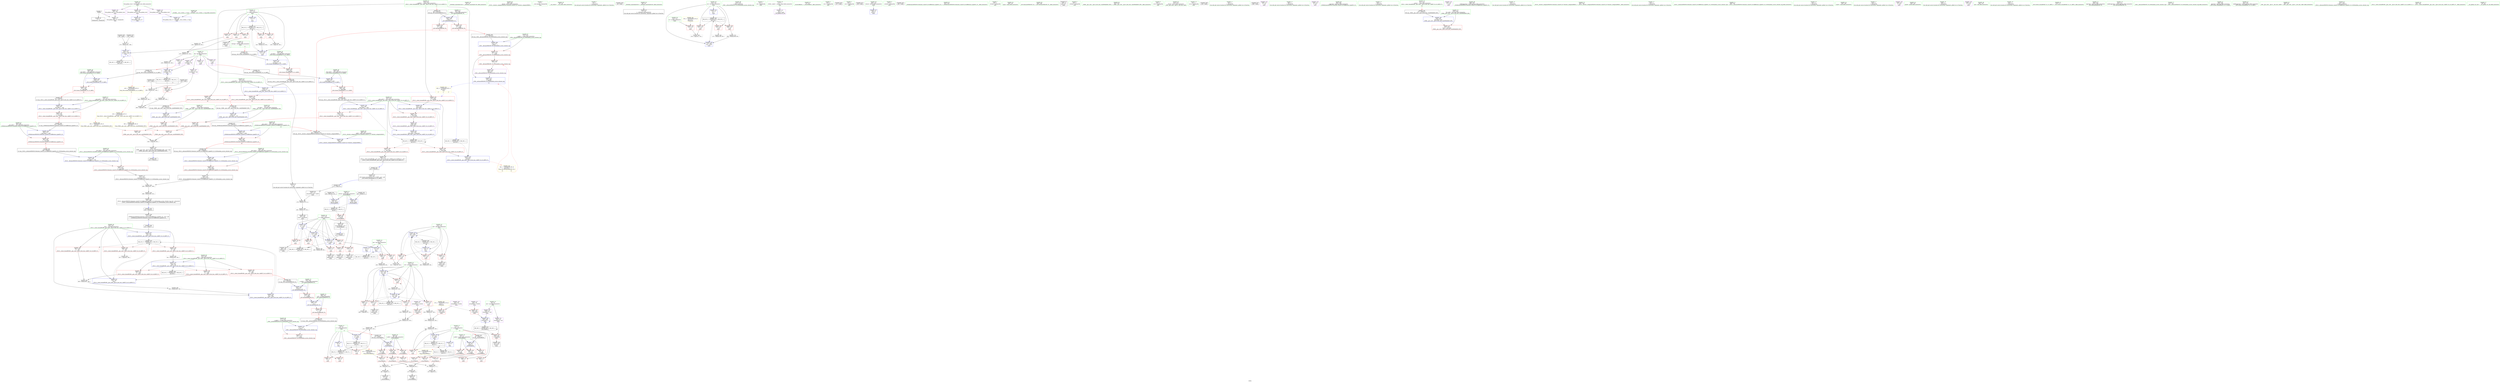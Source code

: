 digraph "SVFG" {
	label="SVFG";

	Node0x55bb6fd5cd40 [shape=record,color=grey,label="{NodeID: 0\nNullPtr}"];
	Node0x55bb6fd5cd40 -> Node0x55bb6fd85850[style=solid];
	Node0x55bb6fd5cd40 -> Node0x55bb6fd87710[style=solid];
	Node0x55bb6fdcc050 [shape=record,color=black,label="{NodeID: 526\n169 = PHI()\n}"];
	Node0x55bb6fdcc050 -> Node0x55bb6fd98ec0[style=solid];
	Node0x55bb6fd97540 [shape=record,color=grey,label="{NodeID: 360\n199 = Binary(198, 89, )\n}"];
	Node0x55bb6fd97540 -> Node0x55bb6fd8ffb0[style=solid];
	Node0x55bb6fd85f60 [shape=record,color=red,label="{NodeID: 194\n340\<--320\n\<--__len\n_ZSt13__lower_boundIPiiN9__gnu_cxx5__ops14_Iter_less_valEET_S4_S4_RKT0_T1_\n}"];
	Node0x55bb6fd85f60 -> Node0x55bb6fd8be90[style=solid];
	Node0x55bb6fd82880 [shape=record,color=black,label="{NodeID: 111\n457\<--455\nsub.ptr.lhs.cast\<--\n_ZSt10__distanceIPiENSt15iterator_traitsIT_E15difference_typeES2_S2_St26random_access_iterator_tag\n}"];
	Node0x55bb6fd82880 -> Node0x55bb6fd97240[style=solid];
	Node0x55bb6fd81270 [shape=record,color=green,label="{NodeID: 28\n43\<--44\n_ZNSt8ios_base4InitC1Ev\<--_ZNSt8ios_base4InitC1Ev_field_insensitive\n}"];
	Node0x55bb6fdcfda0 [shape=record,color=black,label="{NodeID: 554\n400 = PHI(324, )\n0th arg _ZSt7advanceIPilEvRT_T0_ }"];
	Node0x55bb6fdcfda0 -> Node0x55bb6fd914d0[style=solid];
	Node0x55bb6fd8c310 [shape=record,color=grey,label="{NodeID: 388\n79 = cmp(78, 9, )\n}"];
	Node0x55bb6fd87710 [shape=record,color=blue, style = dotted,label="{NodeID: 222\n493\<--3\nllvm.global_ctors_2\<--dummyVal\nGlob }"];
	Node0x55bb6fd89140 [shape=record,color=red,label="{NodeID: 139\n192\<--11\n\<--y\nmain\n}"];
	Node0x55bb6fd83b60 [shape=record,color=green,label="{NodeID: 56\n314\<--315\n__first.addr\<--__first.addr_field_insensitive\n_ZSt13__lower_boundIPiiN9__gnu_cxx5__ops14_Iter_less_valEET_S4_S4_RKT0_T1_\n}"];
	Node0x55bb6fd83b60 -> Node0x55bb6fd8b840[style=solid];
	Node0x55bb6fd83b60 -> Node0x55bb6fd8b910[style=solid];
	Node0x55bb6fd83b60 -> Node0x55bb6fd8b9e0[style=solid];
	Node0x55bb6fd83b60 -> Node0x55bb6fd8bab0[style=solid];
	Node0x55bb6fd83b60 -> Node0x55bb6fd90b10[style=solid];
	Node0x55bb6fd83b60 -> Node0x55bb6fd90ff0[style=solid];
	Node0x55bb6fd83b60 -> Node0x55bb6fd910c0[style=solid];
	Node0x55bb6fdafe60 [shape=record,color=black,label="{NodeID: 416\nMR_2V_3 = PHI(MR_2V_4, MR_2V_2, )\npts\{10 \}\n|{|<s3>11}}"];
	Node0x55bb6fdafe60 -> Node0x55bb6fd88fa0[style=dashed];
	Node0x55bb6fdafe60 -> Node0x55bb6fd902f0[style=dashed];
	Node0x55bb6fdafe60 -> Node0x55bb6fdab860[style=dashed];
	Node0x55bb6fdafe60:s3 -> Node0x55bb6fdb27c0[style=dashed,color=red];
	Node0x55bb6fd90cb0 [shape=record,color=blue,label="{NodeID: 250\n318\<--311\n__val.addr\<--__val\n_ZSt13__lower_boundIPiiN9__gnu_cxx5__ops14_Iter_less_valEET_S4_S4_RKT0_T1_\n}"];
	Node0x55bb6fd90cb0 -> Node0x55bb6fd85dc0[style=dashed];
	Node0x55bb6fd8a800 [shape=record,color=red,label="{NodeID: 167\n202\<--117\n\<--t\nmain\n}"];
	Node0x55bb6fd8a800 -> Node0x55bb6fd90080[style=solid];
	Node0x55bb6fd85340 [shape=record,color=green,label="{NodeID: 84\n464\<--465\nretval\<--retval_field_insensitive\n_ZSt19__iterator_categoryIPiENSt15iterator_traitsIT_E17iterator_categoryERKS2_\n}"];
	Node0x55bb6fd69050 [shape=record,color=green,label="{NodeID: 1\n7\<--1\n__dso_handle\<--dummyObj\nGlob }"];
	Node0x55bb6fdcddd0 [shape=record,color=black,label="{NodeID: 527\n175 = PHI(279, )\n}"];
	Node0x55bb6fdcddd0 -> Node0x55bb6fd82e10[style=solid];
	Node0x55bb6fda9740 [shape=record,color=yellow,style=double,label="{NodeID: 444\n44V_1 = ENCHI(MR_44V_0)\npts\{16 120 \}\nFun[_ZSt11lower_boundIPiiET_S1_S1_RKT0_]|{<s0>15}}"];
	Node0x55bb6fda9740:s0 -> Node0x55bb6fdb26e0[style=dashed,color=red];
	Node0x55bb6fd976c0 [shape=record,color=grey,label="{NodeID: 361\n205 = Binary(204, 89, )\n}"];
	Node0x55bb6fd976c0 -> Node0x55bb6fd90150[style=solid];
	Node0x55bb6fd86030 [shape=record,color=red,label="{NodeID: 195\n361\<--320\n\<--__len\n_ZSt13__lower_boundIPiiN9__gnu_cxx5__ops14_Iter_less_valEET_S4_S4_RKT0_T1_\n}"];
	Node0x55bb6fd86030 -> Node0x55bb6fd97cc0[style=solid];
	Node0x55bb6fd82950 [shape=record,color=black,label="{NodeID: 112\n458\<--456\nsub.ptr.rhs.cast\<--\n_ZSt10__distanceIPiENSt15iterator_traitsIT_E15difference_typeES2_S2_St26random_access_iterator_tag\n}"];
	Node0x55bb6fd82950 -> Node0x55bb6fd97240[style=solid];
	Node0x55bb6fd81370 [shape=record,color=green,label="{NodeID: 29\n49\<--50\n__cxa_atexit\<--__cxa_atexit_field_insensitive\n}"];
	Node0x55bb6fdcfee0 [shape=record,color=black,label="{NodeID: 555\n401 = PHI(346, )\n1st arg _ZSt7advanceIPilEvRT_T0_ }"];
	Node0x55bb6fdcfee0 -> Node0x55bb6fd915a0[style=solid];
	Node0x55bb6fd8c490 [shape=record,color=grey,label="{NodeID: 389\n442 = cmp(439, 441, )\n}"];
	Node0x55bb6fd8c490 -> Node0x55bb6fd827b0[style=solid];
	Node0x55bb6fd87810 [shape=record,color=blue,label="{NodeID: 223\n68\<--64\nx.addr\<--x\n_Z5solveRKiS0_\n}"];
	Node0x55bb6fd87810 -> Node0x55bb6fd89550[style=dashed];
	Node0x55bb6fd87810 -> Node0x55bb6fd89620[style=dashed];
	Node0x55bb6fd87810 -> Node0x55bb6fd896f0[style=dashed];
	Node0x55bb6fd89210 [shape=record,color=red,label="{NodeID: 140\n230\<--11\n\<--y\nmain\n}"];
	Node0x55bb6fd89210 -> Node0x55bb6fd99340[style=solid];
	Node0x55bb6fd83c30 [shape=record,color=green,label="{NodeID: 57\n316\<--317\n__last.addr\<--__last.addr_field_insensitive\n_ZSt13__lower_boundIPiiN9__gnu_cxx5__ops14_Iter_less_valEET_S4_S4_RKT0_T1_\n}"];
	Node0x55bb6fd83c30 -> Node0x55bb6fd8bb80[style=solid];
	Node0x55bb6fd83c30 -> Node0x55bb6fd90be0[style=solid];
	Node0x55bb6fdb0360 [shape=record,color=black,label="{NodeID: 417\nMR_4V_3 = PHI(MR_4V_4, MR_4V_2, )\npts\{12 \}\n|{|<s3>11}}"];
	Node0x55bb6fdb0360 -> Node0x55bb6fd89210[style=dashed];
	Node0x55bb6fdb0360 -> Node0x55bb6fd903c0[style=dashed];
	Node0x55bb6fdb0360 -> Node0x55bb6fdabd60[style=dashed];
	Node0x55bb6fdb0360:s3 -> Node0x55bb6fdb28d0[style=dashed,color=red];
	Node0x55bb6fd90d80 [shape=record,color=blue,label="{NodeID: 251\n320\<--331\n__len\<--call\n_ZSt13__lower_boundIPiiN9__gnu_cxx5__ops14_Iter_less_valEET_S4_S4_RKT0_T1_\n}"];
	Node0x55bb6fd90d80 -> Node0x55bb6fda9f60[style=dashed];
	Node0x55bb6fd8a8d0 [shape=record,color=red,label="{NodeID: 168\n213\<--117\n\<--t\nmain\n}"];
	Node0x55bb6fd8a8d0 -> Node0x55bb6fd83080[style=solid];
	Node0x55bb6fd85410 [shape=record,color=green,label="{NodeID: 85\n466\<--467\n.addr\<--.addr_field_insensitive\n_ZSt19__iterator_categoryIPiENSt15iterator_traitsIT_E17iterator_categoryERKS2_\n}"];
	Node0x55bb6fd85410 -> Node0x55bb6fd91b50[style=solid];
	Node0x55bb6fd690e0 [shape=record,color=green,label="{NodeID: 2\n9\<--1\n\<--dummyObj\nCan only get source location for instruction, argument, global var or function.}"];
	Node0x55bb6fdcdf60 [shape=record,color=black,label="{NodeID: 528\n46 = PHI()\n}"];
	Node0x55bb6fda9820 [shape=record,color=yellow,style=double,label="{NodeID: 445\n56V_1 = ENCHI(MR_56V_0)\npts\{325 \}\nFun[_ZSt7advanceIPilEvRT_T0_]|{<s0>22|<s1>22}}"];
	Node0x55bb6fda9820:s0 -> Node0x55bb6fd87140[style=dashed,color=red];
	Node0x55bb6fda9820:s1 -> Node0x55bb6fd91dc0[style=dashed,color=red];
	Node0x55bb6fd97840 [shape=record,color=grey,label="{NodeID: 362\n78 = Binary(75, 77, )\n}"];
	Node0x55bb6fd97840 -> Node0x55bb6fd8c310[style=solid];
	Node0x55bb6fd86100 [shape=record,color=red,label="{NodeID: 196\n346\<--322\n\<--__half\n_ZSt13__lower_boundIPiiN9__gnu_cxx5__ops14_Iter_less_valEET_S4_S4_RKT0_T1_\n|{<s0>17}}"];
	Node0x55bb6fd86100:s0 -> Node0x55bb6fdcfee0[style=solid,color=red];
	Node0x55bb6fd82a20 [shape=record,color=black,label="{NodeID: 113\n444\<--460\n_ZSt10__distanceIPiENSt15iterator_traitsIT_E15difference_typeES2_S2_St26random_access_iterator_tag_ret\<--sub.ptr.div\n_ZSt10__distanceIPiENSt15iterator_traitsIT_E15difference_typeES2_S2_St26random_access_iterator_tag\n|{<s0>20}}"];
	Node0x55bb6fd82a20:s0 -> Node0x55bb6fdcebf0[style=solid,color=blue];
	Node0x55bb6fd81470 [shape=record,color=green,label="{NodeID: 30\n48\<--54\n_ZNSt8ios_base4InitD1Ev\<--_ZNSt8ios_base4InitD1Ev_field_insensitive\n}"];
	Node0x55bb6fd81470 -> Node0x55bb6fd85b20[style=solid];
	Node0x55bb6fdd0020 [shape=record,color=black,label="{NodeID: 556\n463 = PHI(380, 418, )\n0th arg _ZSt19__iterator_categoryIPiENSt15iterator_traitsIT_E17iterator_categoryERKS2_ }"];
	Node0x55bb6fdd0020 -> Node0x55bb6fd91b50[style=solid];
	Node0x55bb6fd8c610 [shape=record,color=grey,label="{NodeID: 390\n154 = cmp(152, 153, )\n}"];
	Node0x55bb6fd878e0 [shape=record,color=blue,label="{NodeID: 224\n70\<--65\ny.addr\<--y\n_Z5solveRKiS0_\n}"];
	Node0x55bb6fd878e0 -> Node0x55bb6fd897c0[style=dashed];
	Node0x55bb6fd878e0 -> Node0x55bb6fd89890[style=dashed];
	Node0x55bb6fd878e0 -> Node0x55bb6fd89960[style=dashed];
	Node0x55bb6fd892e0 [shape=record,color=red,label="{NodeID: 141\n204\<--17\n\<--len\nmain\n}"];
	Node0x55bb6fd892e0 -> Node0x55bb6fd976c0[style=solid];
	Node0x55bb6fd83d00 [shape=record,color=green,label="{NodeID: 58\n318\<--319\n__val.addr\<--__val.addr_field_insensitive\n_ZSt13__lower_boundIPiiN9__gnu_cxx5__ops14_Iter_less_valEET_S4_S4_RKT0_T1_\n}"];
	Node0x55bb6fd83d00 -> Node0x55bb6fd85dc0[style=solid];
	Node0x55bb6fd83d00 -> Node0x55bb6fd90cb0[style=solid];
	Node0x55bb6fd90e50 [shape=record,color=blue,label="{NodeID: 252\n322\<--341\n__half\<--shr\n_ZSt13__lower_boundIPiiN9__gnu_cxx5__ops14_Iter_less_valEET_S4_S4_RKT0_T1_\n}"];
	Node0x55bb6fd90e50 -> Node0x55bb6fd86100[style=dashed];
	Node0x55bb6fd90e50 -> Node0x55bb6fd861d0[style=dashed];
	Node0x55bb6fd90e50 -> Node0x55bb6fd862a0[style=dashed];
	Node0x55bb6fd90e50 -> Node0x55bb6fdaa460[style=dashed];
	Node0x55bb6fd8a9a0 [shape=record,color=red,label="{NodeID: 169\n223\<--117\n\<--t\nmain\n}"];
	Node0x55bb6fd8a9a0 -> Node0x55bb6fd83150[style=solid];
	Node0x55bb6fd854e0 [shape=record,color=green,label="{NodeID: 86\n473\<--474\n\<--field_insensitive\n_ZSt9__advanceIPilEvRT_T0_St26random_access_iterator_tag\n}"];
	Node0x55bb6fd697a0 [shape=record,color=green,label="{NodeID: 3\n21\<--1\n.str\<--dummyObj\nGlob }"];
	Node0x55bb6fdce030 [shape=record,color=black,label="{NodeID: 529\n302 = PHI(308, )\n}"];
	Node0x55bb6fdce030 -> Node0x55bb6fd82540[style=solid];
	Node0x55bb6fd979c0 [shape=record,color=grey,label="{NodeID: 363\n157 = Binary(156, 89, )\n}"];
	Node0x55bb6fd861d0 [shape=record,color=red,label="{NodeID: 197\n362\<--322\n\<--__half\n_ZSt13__lower_boundIPiiN9__gnu_cxx5__ops14_Iter_less_valEET_S4_S4_RKT0_T1_\n}"];
	Node0x55bb6fd861d0 -> Node0x55bb6fd97cc0[style=solid];
	Node0x55bb6fd82af0 [shape=record,color=purple,label="{NodeID: 114\n45\<--4\n\<--_ZStL8__ioinit\n__cxx_global_var_init\n}"];
	Node0x55bb6fd81570 [shape=record,color=green,label="{NodeID: 31\n61\<--62\n_Z5solveRKiS0_\<--_Z5solveRKiS0__field_insensitive\n}"];
	Node0x55bb6fdd0230 [shape=record,color=black,label="{NodeID: 557\n378 = PHI(329, )\n0th arg _ZSt8distanceIPiENSt15iterator_traitsIT_E15difference_typeES2_S2_ }"];
	Node0x55bb6fdd0230 -> Node0x55bb6fd91330[style=solid];
	Node0x55bb6fd8c790 [shape=record,color=grey,label="{NodeID: 391\n86 = cmp(85, 9, )\n}"];
	Node0x55bb6fd8c790 -> Node0x55bb6fd85c20[style=solid];
	Node0x55bb6fd879b0 [shape=record,color=blue,label="{NodeID: 225\n66\<--88\nretval\<--cond\n_Z5solveRKiS0_\n}"];
	Node0x55bb6fd879b0 -> Node0x55bb6fdab360[style=dashed];
	Node0x55bb6fd893b0 [shape=record,color=red,label="{NodeID: 142\n250\<--17\n\<--len\nmain\n}"];
	Node0x55bb6fd893b0 -> Node0x55bb6fd8ca90[style=solid];
	Node0x55bb6fd83dd0 [shape=record,color=green,label="{NodeID: 59\n320\<--321\n__len\<--__len_field_insensitive\n_ZSt13__lower_boundIPiiN9__gnu_cxx5__ops14_Iter_less_valEET_S4_S4_RKT0_T1_\n}"];
	Node0x55bb6fd83dd0 -> Node0x55bb6fd85e90[style=solid];
	Node0x55bb6fd83dd0 -> Node0x55bb6fd85f60[style=solid];
	Node0x55bb6fd83dd0 -> Node0x55bb6fd86030[style=solid];
	Node0x55bb6fd83dd0 -> Node0x55bb6fd90d80[style=solid];
	Node0x55bb6fd83dd0 -> Node0x55bb6fd91190[style=solid];
	Node0x55bb6fd83dd0 -> Node0x55bb6fd91260[style=solid];
	Node0x55bb6fd90f20 [shape=record,color=blue,label="{NodeID: 253\n324\<--344\n__middle\<--\n_ZSt13__lower_boundIPiiN9__gnu_cxx5__ops14_Iter_less_valEET_S4_S4_RKT0_T1_\n|{<s0>17}}"];
	Node0x55bb6fd90f20:s0 -> Node0x55bb6fda9820[style=dashed,color=red];
	Node0x55bb6fd8aa70 [shape=record,color=red,label="{NodeID: 170\n233\<--117\n\<--t\nmain\n}"];
	Node0x55bb6fd8aa70 -> Node0x55bb6fd83220[style=solid];
	Node0x55bb6fd855b0 [shape=record,color=green,label="{NodeID: 87\n475\<--476\n__i.addr\<--__i.addr_field_insensitive\n_ZSt9__advanceIPilEvRT_T0_St26random_access_iterator_tag\n}"];
	Node0x55bb6fd855b0 -> Node0x55bb6fd86fa0[style=solid];
	Node0x55bb6fd855b0 -> Node0x55bb6fd91c20[style=solid];
	Node0x55bb6fd69830 [shape=record,color=green,label="{NodeID: 4\n23\<--1\n.str.1\<--dummyObj\nGlob }"];
	Node0x55bb6fdce160 [shape=record,color=black,label="{NodeID: 530\n147 = PHI()\n}"];
	Node0x55bb6fd97b40 [shape=record,color=grey,label="{NodeID: 364\n262 = Binary(261, 89, )\n}"];
	Node0x55bb6fd97b40 -> Node0x55bb6fd90700[style=solid];
	Node0x55bb6fd862a0 [shape=record,color=red,label="{NodeID: 198\n367\<--322\n\<--__half\n_ZSt13__lower_boundIPiiN9__gnu_cxx5__ops14_Iter_less_valEET_S4_S4_RKT0_T1_\n}"];
	Node0x55bb6fd862a0 -> Node0x55bb6fd91260[style=solid];
	Node0x55bb6fd87de0 [shape=record,color=purple,label="{NodeID: 115\n139\<--13\narrayidx\<--dp\nmain\n}"];
	Node0x55bb6fd87de0 -> Node0x55bb6fd87cf0[style=solid];
	Node0x55bb6fd81670 [shape=record,color=green,label="{NodeID: 32\n66\<--67\nretval\<--retval_field_insensitive\n_Z5solveRKiS0_\n}"];
	Node0x55bb6fd81670 -> Node0x55bb6fd89480[style=solid];
	Node0x55bb6fd81670 -> Node0x55bb6fd879b0[style=solid];
	Node0x55bb6fd81670 -> Node0x55bb6fd87a80[style=solid];
	Node0x55bb6fdd0340 [shape=record,color=black,label="{NodeID: 558\n379 = PHI(330, )\n1st arg _ZSt8distanceIPiENSt15iterator_traitsIT_E15difference_typeES2_S2_ }"];
	Node0x55bb6fdd0340 -> Node0x55bb6fd91400[style=solid];
	Node0x55bb6fd8c910 [shape=record,color=grey,label="{NodeID: 392\n129 = cmp(128, 130, )\n}"];
	Node0x55bb6fd87a80 [shape=record,color=blue,label="{NodeID: 226\n66\<--99\nretval\<--cond4\n_Z5solveRKiS0_\n}"];
	Node0x55bb6fd87a80 -> Node0x55bb6fdab360[style=dashed];
	Node0x55bb6fd89480 [shape=record,color=red,label="{NodeID: 143\n104\<--66\n\<--retval\n_Z5solveRKiS0_\n}"];
	Node0x55bb6fd89480 -> Node0x55bb6fd82c70[style=solid];
	Node0x55bb6fd83ea0 [shape=record,color=green,label="{NodeID: 60\n322\<--323\n__half\<--__half_field_insensitive\n_ZSt13__lower_boundIPiiN9__gnu_cxx5__ops14_Iter_less_valEET_S4_S4_RKT0_T1_\n}"];
	Node0x55bb6fd83ea0 -> Node0x55bb6fd86100[style=solid];
	Node0x55bb6fd83ea0 -> Node0x55bb6fd861d0[style=solid];
	Node0x55bb6fd83ea0 -> Node0x55bb6fd862a0[style=solid];
	Node0x55bb6fd83ea0 -> Node0x55bb6fd90e50[style=solid];
	Node0x55bb6fd90ff0 [shape=record,color=blue,label="{NodeID: 254\n314\<--356\n__first.addr\<--\n_ZSt13__lower_boundIPiiN9__gnu_cxx5__ops14_Iter_less_valEET_S4_S4_RKT0_T1_\n}"];
	Node0x55bb6fd90ff0 -> Node0x55bb6fd8b9e0[style=dashed];
	Node0x55bb6fd90ff0 -> Node0x55bb6fd910c0[style=dashed];
	Node0x55bb6fd8ab40 [shape=record,color=red,label="{NodeID: 171\n208\<--121\n\<--i19\nmain\n}"];
	Node0x55bb6fd8ab40 -> Node0x55bb6fd8c010[style=solid];
	Node0x55bb6fd85680 [shape=record,color=green,label="{NodeID: 88\n477\<--478\n__n.addr\<--__n.addr_field_insensitive\n_ZSt9__advanceIPilEvRT_T0_St26random_access_iterator_tag\n}"];
	Node0x55bb6fd85680 -> Node0x55bb6fd87070[style=solid];
	Node0x55bb6fd85680 -> Node0x55bb6fd91cf0[style=solid];
	Node0x55bb6fd7fd70 [shape=record,color=green,label="{NodeID: 5\n25\<--1\n.str.2\<--dummyObj\nGlob }"];
	Node0x55bb6fdce230 [shape=record,color=black,label="{NodeID: 531\n159 = PHI()\n}"];
	Node0x55bb6fd97cc0 [shape=record,color=grey,label="{NodeID: 365\n363 = Binary(361, 362, )\n}"];
	Node0x55bb6fd97cc0 -> Node0x55bb6fd98140[style=solid];
	Node0x55bb6fd86370 [shape=record,color=red,label="{NodeID: 199\n350\<--324\n\<--__middle\n_ZSt13__lower_boundIPiiN9__gnu_cxx5__ops14_Iter_less_valEET_S4_S4_RKT0_T1_\n|{<s0>18}}"];
	Node0x55bb6fd86370:s0 -> Node0x55bb6fdcf4e0[style=solid,color=red];
	Node0x55bb6fd87e70 [shape=record,color=purple,label="{NodeID: 116\n172\<--13\n\<--dp\nmain\n|{<s0>8}}"];
	Node0x55bb6fd87e70:s0 -> Node0x55bb6fdcf9e0[style=solid,color=red];
	Node0x55bb6fd81740 [shape=record,color=green,label="{NodeID: 33\n68\<--69\nx.addr\<--x.addr_field_insensitive\n_Z5solveRKiS0_\n}"];
	Node0x55bb6fd81740 -> Node0x55bb6fd89550[style=solid];
	Node0x55bb6fd81740 -> Node0x55bb6fd89620[style=solid];
	Node0x55bb6fd81740 -> Node0x55bb6fd896f0[style=solid];
	Node0x55bb6fd81740 -> Node0x55bb6fd87810[style=solid];
	Node0x55bb6fdd0450 [shape=record,color=black,label="{NodeID: 559\n445 = PHI(390, )\n0th arg _ZSt10__distanceIPiENSt15iterator_traitsIT_E15difference_typeES2_S2_St26random_access_iterator_tag }"];
	Node0x55bb6fdd0450 -> Node0x55bb6fd919b0[style=solid];
	Node0x55bb6fd8ca90 [shape=record,color=grey,label="{NodeID: 393\n251 = cmp(249, 250, )\n}"];
	Node0x55bb6fd87b50 [shape=record,color=blue,label="{NodeID: 227\n109\<--9\nretval\<--\nmain\n}"];
	Node0x55bb6fd89550 [shape=record,color=red,label="{NodeID: 144\n74\<--68\n\<--x.addr\n_Z5solveRKiS0_\n}"];
	Node0x55bb6fd89550 -> Node0x55bb6fd89a30[style=solid];
	Node0x55bb6fd83f70 [shape=record,color=green,label="{NodeID: 61\n324\<--325\n__middle\<--__middle_field_insensitive\n_ZSt13__lower_boundIPiiN9__gnu_cxx5__ops14_Iter_less_valEET_S4_S4_RKT0_T1_\n|{|<s3>17}}"];
	Node0x55bb6fd83f70 -> Node0x55bb6fd86370[style=solid];
	Node0x55bb6fd83f70 -> Node0x55bb6fd86440[style=solid];
	Node0x55bb6fd83f70 -> Node0x55bb6fd90f20[style=solid];
	Node0x55bb6fd83f70:s3 -> Node0x55bb6fdcfda0[style=solid,color=red];
	Node0x55bb6fd910c0 [shape=record,color=blue,label="{NodeID: 255\n314\<--359\n__first.addr\<--incdec.ptr\n_ZSt13__lower_boundIPiiN9__gnu_cxx5__ops14_Iter_less_valEET_S4_S4_RKT0_T1_\n}"];
	Node0x55bb6fd910c0 -> Node0x55bb6fda9e70[style=dashed];
	Node0x55bb6fd8ac10 [shape=record,color=red,label="{NodeID: 172\n217\<--121\n\<--i19\nmain\n}"];
	Node0x55bb6fd8ac10 -> Node0x55bb6fd97fc0[style=solid];
	Node0x55bb6fd85750 [shape=record,color=green,label="{NodeID: 89\n36\<--487\n_GLOBAL__sub_I_turbin_1_0.cpp\<--_GLOBAL__sub_I_turbin_1_0.cpp_field_insensitive\n}"];
	Node0x55bb6fd85750 -> Node0x55bb6fd87610[style=solid];
	Node0x55bb6fd7fe00 [shape=record,color=green,label="{NodeID: 6\n27\<--1\n_ZL2dx\<--dummyObj\nGlob }"];
	Node0x55bb6fdce300 [shape=record,color=black,label="{NodeID: 532\n163 = PHI()\n}"];
	Node0x55bb6fd97e40 [shape=record,color=grey,label="{NodeID: 366\n219 = Binary(216, 218, )\n}"];
	Node0x55bb6fd97e40 -> Node0x55bb6fd982c0[style=solid];
	Node0x55bb6fd86440 [shape=record,color=red,label="{NodeID: 200\n356\<--324\n\<--__middle\n_ZSt13__lower_boundIPiiN9__gnu_cxx5__ops14_Iter_less_valEET_S4_S4_RKT0_T1_\n}"];
	Node0x55bb6fd86440 -> Node0x55bb6fd90ff0[style=solid];
	Node0x55bb6fd87f00 [shape=record,color=purple,label="{NodeID: 117\n173\<--13\n\<--dp\nmain\n}"];
	Node0x55bb6fd81810 [shape=record,color=green,label="{NodeID: 34\n70\<--71\ny.addr\<--y.addr_field_insensitive\n_Z5solveRKiS0_\n}"];
	Node0x55bb6fd81810 -> Node0x55bb6fd897c0[style=solid];
	Node0x55bb6fd81810 -> Node0x55bb6fd89890[style=solid];
	Node0x55bb6fd81810 -> Node0x55bb6fd89960[style=solid];
	Node0x55bb6fd81810 -> Node0x55bb6fd878e0[style=solid];
	Node0x55bb6fdd0560 [shape=record,color=black,label="{NodeID: 560\n446 = PHI(391, )\n1st arg _ZSt10__distanceIPiENSt15iterator_traitsIT_E15difference_typeES2_S2_St26random_access_iterator_tag }"];
	Node0x55bb6fdd0560 -> Node0x55bb6fd91a80[style=solid];
	Node0x55bb6fd8cc10 [shape=record,color=grey,label="{NodeID: 394\n196 = cmp(189, 195, )\n}"];
	Node0x55bb6fd87c20 [shape=record,color=blue,label="{NodeID: 228\n111\<--9\ni\<--\nmain\n}"];
	Node0x55bb6fd87c20 -> Node0x55bb6fdaea60[style=dashed];
	Node0x55bb6fd89620 [shape=record,color=red,label="{NodeID: 145\n81\<--68\n\<--x.addr\n_Z5solveRKiS0_\n}"];
	Node0x55bb6fd89620 -> Node0x55bb6fd89bd0[style=solid];
	Node0x55bb6fd84040 [shape=record,color=green,label="{NodeID: 62\n332\<--333\n_ZSt8distanceIPiENSt15iterator_traitsIT_E15difference_typeES2_S2_\<--_ZSt8distanceIPiENSt15iterator_traitsIT_E15difference_typeES2_S2__field_insensitive\n}"];
	Node0x55bb6fd91190 [shape=record,color=blue,label="{NodeID: 256\n320\<--364\n__len\<--sub2\n_ZSt13__lower_boundIPiiN9__gnu_cxx5__ops14_Iter_less_valEET_S4_S4_RKT0_T1_\n}"];
	Node0x55bb6fd91190 -> Node0x55bb6fda9f60[style=dashed];
	Node0x55bb6fd8ace0 [shape=record,color=red,label="{NodeID: 173\n227\<--121\n\<--i19\nmain\n}"];
	Node0x55bb6fd8ace0 -> Node0x55bb6fd99040[style=solid];
	Node0x55bb6fd85850 [shape=record,color=black,label="{NodeID: 90\n2\<--3\ndummyVal\<--dummyVal\n}"];
	Node0x55bb6fd7fe90 [shape=record,color=green,label="{NodeID: 7\n28\<--1\n_ZL2dy\<--dummyObj\nGlob }"];
	Node0x55bb6fdce3d0 [shape=record,color=black,label="{NodeID: 533\n191 = PHI()\n}"];
	Node0x55bb6fdce3d0 -> Node0x55bb6fd98d40[style=solid];
	Node0x55bb6fd97fc0 [shape=record,color=grey,label="{NodeID: 367\n218 = Binary(217, 89, )\n}"];
	Node0x55bb6fd97fc0 -> Node0x55bb6fd97e40[style=solid];
	Node0x55bb6fd86510 [shape=record,color=red,label="{NodeID: 201\n390\<--380\n\<--__first.addr\n_ZSt8distanceIPiENSt15iterator_traitsIT_E15difference_typeES2_S2_\n|{<s0>20}}"];
	Node0x55bb6fd86510:s0 -> Node0x55bb6fdd0450[style=solid,color=red];
	Node0x55bb6fd87fd0 [shape=record,color=purple,label="{NodeID: 118\n174\<--13\n\<--dp\nmain\n|{<s0>8}}"];
	Node0x55bb6fd87fd0:s0 -> Node0x55bb6fdcfb20[style=solid,color=red];
	Node0x55bb6fd818e0 [shape=record,color=green,label="{NodeID: 35\n106\<--107\nmain\<--main_field_insensitive\n}"];
	Node0x55bb6fd8cd90 [shape=record,color=grey,label="{NodeID: 395\n337 = cmp(336, 338, )\n}"];
	Node0x55bb6fd87cf0 [shape=record,color=blue,label="{NodeID: 229\n139\<--136\narrayidx\<--div\nmain\n}"];
	Node0x55bb6fd87cf0 -> Node0x55bb6fdae560[style=dashed];
	Node0x55bb6fd896f0 [shape=record,color=red,label="{NodeID: 146\n92\<--68\n\<--x.addr\n_Z5solveRKiS0_\n}"];
	Node0x55bb6fd896f0 -> Node0x55bb6fd89d70[style=solid];
	Node0x55bb6fd84140 [shape=record,color=green,label="{NodeID: 63\n348\<--349\n_ZSt7advanceIPilEvRT_T0_\<--_ZSt7advanceIPilEvRT_T0__field_insensitive\n}"];
	Node0x55bb6fd91260 [shape=record,color=blue,label="{NodeID: 257\n320\<--367\n__len\<--\n_ZSt13__lower_boundIPiiN9__gnu_cxx5__ops14_Iter_less_valEET_S4_S4_RKT0_T1_\n}"];
	Node0x55bb6fd91260 -> Node0x55bb6fda9f60[style=dashed];
	Node0x55bb6fd8adb0 [shape=record,color=red,label="{NodeID: 174\n237\<--121\n\<--i19\nmain\n}"];
	Node0x55bb6fd8adb0 -> Node0x55bb6fd832f0[style=solid];
	Node0x55bb6fd85950 [shape=record,color=black,label="{NodeID: 91\n108\<--9\nmain_ret\<--\nmain\n}"];
	Node0x55bb6fd7ff20 [shape=record,color=green,label="{NodeID: 8\n29\<--1\n_ZL3let\<--dummyObj\nGlob }"];
	Node0x55bb6fdce4d0 [shape=record,color=black,label="{NodeID: 534\n193 = PHI()\n}"];
	Node0x55bb6fdce4d0 -> Node0x55bb6fd98d40[style=solid];
	Node0x55bb6fd98140 [shape=record,color=grey,label="{NodeID: 368\n364 = Binary(363, 342, )\n}"];
	Node0x55bb6fd98140 -> Node0x55bb6fd91190[style=solid];
	Node0x55bb6fd865e0 [shape=record,color=red,label="{NodeID: 202\n391\<--382\n\<--__last.addr\n_ZSt8distanceIPiENSt15iterator_traitsIT_E15difference_typeES2_S2_\n|{<s0>20}}"];
	Node0x55bb6fd865e0:s0 -> Node0x55bb6fdd0560[style=solid,color=red];
	Node0x55bb6fd880a0 [shape=record,color=purple,label="{NodeID: 119\n187\<--13\narrayidx12\<--dp\nmain\n}"];
	Node0x55bb6fd880a0 -> Node0x55bb6fd8b1c0[style=solid];
	Node0x55bb6fd819e0 [shape=record,color=green,label="{NodeID: 36\n109\<--110\nretval\<--retval_field_insensitive\nmain\n}"];
	Node0x55bb6fd819e0 -> Node0x55bb6fd87b50[style=solid];
	Node0x55bb6fda9e70 [shape=record,color=black,label="{NodeID: 396\nMR_46V_3 = PHI(MR_46V_6, MR_46V_2, )\npts\{315 \}\n}"];
	Node0x55bb6fda9e70 -> Node0x55bb6fd8b910[style=dashed];
	Node0x55bb6fda9e70 -> Node0x55bb6fd8bab0[style=dashed];
	Node0x55bb6fda9e70 -> Node0x55bb6fd90ff0[style=dashed];
	Node0x55bb6fda9e70 -> Node0x55bb6fda9e70[style=dashed];
	Node0x55bb6fd8fc70 [shape=record,color=blue,label="{NodeID: 230\n111\<--143\ni\<--inc\nmain\n}"];
	Node0x55bb6fd8fc70 -> Node0x55bb6fdaea60[style=dashed];
	Node0x55bb6fd897c0 [shape=record,color=red,label="{NodeID: 147\n76\<--70\n\<--y.addr\n_Z5solveRKiS0_\n}"];
	Node0x55bb6fd897c0 -> Node0x55bb6fd89b00[style=solid];
	Node0x55bb6fd84240 [shape=record,color=green,label="{NodeID: 64\n353\<--354\n_ZNK9__gnu_cxx5__ops14_Iter_less_valclIPiKiEEbT_RT0_\<--_ZNK9__gnu_cxx5__ops14_Iter_less_valclIPiKiEEbT_RT0__field_insensitive\n}"];
	Node0x55bb6fd91330 [shape=record,color=blue,label="{NodeID: 258\n380\<--378\n__first.addr\<--__first\n_ZSt8distanceIPiENSt15iterator_traitsIT_E15difference_typeES2_S2_\n}"];
	Node0x55bb6fd91330 -> Node0x55bb6fd86510[style=dashed];
	Node0x55bb6fd8ae80 [shape=record,color=red,label="{NodeID: 175\n242\<--121\n\<--i19\nmain\n}"];
	Node0x55bb6fd8ae80 -> Node0x55bb6fd8bd10[style=solid];
	Node0x55bb6fd85a20 [shape=record,color=black,label="{NodeID: 92\n14\<--13\n\<--dp\nCan only get source location for instruction, argument, global var or function.}"];
	Node0x55bb6fd85a20 -> Node0x55bb6fd99640[style=solid];
	Node0x55bb6fd7ffb0 [shape=record,color=green,label="{NodeID: 9\n30\<--1\n.str.3\<--dummyObj\nGlob }"];
	Node0x55bb6fdce5d0 [shape=record,color=black,label="{NodeID: 535\n211 = PHI(63, )\n}"];
	Node0x55bb6fdce5d0 -> Node0x55bb6fd90220[style=solid];
	Node0x55bb6fd982c0 [shape=record,color=grey,label="{NodeID: 369\n221 = Binary(220, 219, )\n}"];
	Node0x55bb6fd982c0 -> Node0x55bb6fd902f0[style=solid];
	Node0x55bb6fd866b0 [shape=record,color=red,label="{NodeID: 203\n416\<--402\n\<--__i.addr\n_ZSt7advanceIPilEvRT_T0_\n|{<s0>22}}"];
	Node0x55bb6fd866b0:s0 -> Node0x55bb6fdcf760[style=solid,color=red];
	Node0x55bb6fd88170 [shape=record,color=purple,label="{NodeID: 120\n239\<--19\narrayidx37\<--ans\nmain\n}"];
	Node0x55bb6fd88170 -> Node0x55bb6fd90490[style=solid];
	Node0x55bb6fd81ab0 [shape=record,color=green,label="{NodeID: 37\n111\<--112\ni\<--i_field_insensitive\nmain\n}"];
	Node0x55bb6fd81ab0 -> Node0x55bb6fd89f10[style=solid];
	Node0x55bb6fd81ab0 -> Node0x55bb6fd89fe0[style=solid];
	Node0x55bb6fd81ab0 -> Node0x55bb6fd8a0b0[style=solid];
	Node0x55bb6fd81ab0 -> Node0x55bb6fd8a180[style=solid];
	Node0x55bb6fd81ab0 -> Node0x55bb6fd8a250[style=solid];
	Node0x55bb6fd81ab0 -> Node0x55bb6fd87c20[style=solid];
	Node0x55bb6fd81ab0 -> Node0x55bb6fd8fc70[style=solid];
	Node0x55bb6fda9f60 [shape=record,color=black,label="{NodeID: 397\nMR_52V_3 = PHI(MR_52V_5, MR_52V_2, )\npts\{321 \}\n}"];
	Node0x55bb6fda9f60 -> Node0x55bb6fd85e90[style=dashed];
	Node0x55bb6fda9f60 -> Node0x55bb6fd85f60[style=dashed];
	Node0x55bb6fda9f60 -> Node0x55bb6fd86030[style=dashed];
	Node0x55bb6fda9f60 -> Node0x55bb6fd91190[style=dashed];
	Node0x55bb6fda9f60 -> Node0x55bb6fd91260[style=dashed];
	Node0x55bb6fd8fd40 [shape=record,color=blue,label="{NodeID: 231\n115\<--9\ntst\<--\nmain\n}"];
	Node0x55bb6fd8fd40 -> Node0x55bb6fdac760[style=dashed];
	Node0x55bb6fd89890 [shape=record,color=red,label="{NodeID: 148\n83\<--70\n\<--y.addr\n_Z5solveRKiS0_\n}"];
	Node0x55bb6fd89890 -> Node0x55bb6fd89ca0[style=solid];
	Node0x55bb6fd84340 [shape=record,color=green,label="{NodeID: 65\n374\<--375\nretval\<--retval_field_insensitive\n_ZN9__gnu_cxx5__ops15__iter_less_valEv\n}"];
	Node0x55bb6fd91400 [shape=record,color=blue,label="{NodeID: 259\n382\<--379\n__last.addr\<--__last\n_ZSt8distanceIPiENSt15iterator_traitsIT_E15difference_typeES2_S2_\n}"];
	Node0x55bb6fd91400 -> Node0x55bb6fd865e0[style=dashed];
	Node0x55bb6fd8af50 [shape=record,color=red,label="{NodeID: 176\n249\<--123\n\<--i40\nmain\n}"];
	Node0x55bb6fd8af50 -> Node0x55bb6fd8ca90[style=solid];
	Node0x55bb6fd85b20 [shape=record,color=black,label="{NodeID: 93\n47\<--48\n\<--_ZNSt8ios_base4InitD1Ev\nCan only get source location for instruction, argument, global var or function.}"];
	Node0x55bb6fd80070 [shape=record,color=green,label="{NodeID: 10\n32\<--1\n.str.4\<--dummyObj\nGlob }"];
	Node0x55bb6fdce7a0 [shape=record,color=black,label="{NodeID: 536\n259 = PHI()\n}"];
	Node0x55bb6fd98440 [shape=record,color=grey,label="{NodeID: 370\n269 = Binary(268, 89, )\n}"];
	Node0x55bb6fd98440 -> Node0x55bb6fd907d0[style=solid];
	Node0x55bb6fd86780 [shape=record,color=red,label="{NodeID: 204\n418\<--402\n\<--__i.addr\n_ZSt7advanceIPilEvRT_T0_\n|{<s0>21}}"];
	Node0x55bb6fd86780:s0 -> Node0x55bb6fdd0020[style=solid,color=red];
	Node0x55bb6fd88240 [shape=record,color=purple,label="{NodeID: 121\n255\<--19\narrayidx45\<--ans\nmain\n}"];
	Node0x55bb6fd88240 -> Node0x55bb6fd8b500[style=solid];
	Node0x55bb6fd81b80 [shape=record,color=green,label="{NodeID: 38\n113\<--114\nts\<--ts_field_insensitive\nmain\n}"];
	Node0x55bb6fd81b80 -> Node0x55bb6fd8a320[style=solid];
	Node0x55bb6fdaa460 [shape=record,color=black,label="{NodeID: 398\nMR_54V_2 = PHI(MR_54V_3, MR_54V_1, )\npts\{323 \}\n}"];
	Node0x55bb6fdaa460 -> Node0x55bb6fd90e50[style=dashed];
	Node0x55bb6fd8fe10 [shape=record,color=blue,label="{NodeID: 232\n119\<--170\nref.tmp\<--add9\nmain\n|{|<s1>8}}"];
	Node0x55bb6fd8fe10 -> Node0x55bb6fdad160[style=dashed];
	Node0x55bb6fd8fe10:s1 -> Node0x55bb6fda9740[style=dashed,color=red];
	Node0x55bb6fd89960 [shape=record,color=red,label="{NodeID: 149\n94\<--70\n\<--y.addr\n_Z5solveRKiS0_\n}"];
	Node0x55bb6fd89960 -> Node0x55bb6fd89e40[style=solid];
	Node0x55bb6fd84410 [shape=record,color=green,label="{NodeID: 66\n380\<--381\n__first.addr\<--__first.addr_field_insensitive\n_ZSt8distanceIPiENSt15iterator_traitsIT_E15difference_typeES2_S2_\n|{|<s2>19}}"];
	Node0x55bb6fd84410 -> Node0x55bb6fd86510[style=solid];
	Node0x55bb6fd84410 -> Node0x55bb6fd91330[style=solid];
	Node0x55bb6fd84410:s2 -> Node0x55bb6fdd0020[style=solid,color=red];
	Node0x55bb6fd914d0 [shape=record,color=blue,label="{NodeID: 260\n402\<--400\n__i.addr\<--__i\n_ZSt7advanceIPilEvRT_T0_\n}"];
	Node0x55bb6fd914d0 -> Node0x55bb6fd866b0[style=dashed];
	Node0x55bb6fd914d0 -> Node0x55bb6fd86780[style=dashed];
	Node0x55bb6fd8b020 [shape=record,color=red,label="{NodeID: 177\n253\<--123\n\<--i40\nmain\n}"];
	Node0x55bb6fd8b020 -> Node0x55bb6fd833c0[style=solid];
	Node0x55bb6fd85c20 [shape=record,color=black,label="{NodeID: 94\n87\<--86\n\<--cmp1\n_Z5solveRKiS0_\n}"];
	Node0x55bb6fd80170 [shape=record,color=green,label="{NodeID: 11\n35\<--1\n\<--dummyObj\nCan only get source location for instruction, argument, global var or function.}"];
	Node0x55bb6fdce870 [shape=record,color=black,label="{NodeID: 537\n266 = PHI()\n}"];
	Node0x55bb6fdb4820 [shape=record,color=yellow,style=double,label="{NodeID: 454\n12V_1 = ENCHI(MR_12V_0)\npts\{1 \}\nFun[main]}"];
	Node0x55bb6fdb4820 -> Node0x55bb6fd8b290[style=dashed];
	Node0x55bb6fdb4820 -> Node0x55bb6fd8b360[style=dashed];
	Node0x55bb6fdb4820 -> Node0x55bb6fd8b430[style=dashed];
	Node0x55bb6fd985c0 [shape=record,color=grey,label="{NodeID: 371\n143 = Binary(142, 89, )\n}"];
	Node0x55bb6fd985c0 -> Node0x55bb6fd8fc70[style=solid];
	Node0x55bb6fd86850 [shape=record,color=red,label="{NodeID: 205\n414\<--404\n\<--__n.addr\n_ZSt7advanceIPilEvRT_T0_\n}"];
	Node0x55bb6fd86850 -> Node0x55bb6fd91670[style=solid];
	Node0x55bb6fd88310 [shape=record,color=purple,label="{NodeID: 122\n146\<--21\n\<--.str\nmain\n}"];
	Node0x55bb6fd81c50 [shape=record,color=green,label="{NodeID: 39\n115\<--116\ntst\<--tst_field_insensitive\nmain\n}"];
	Node0x55bb6fd81c50 -> Node0x55bb6fd8a3f0[style=solid];
	Node0x55bb6fd81c50 -> Node0x55bb6fd8a4c0[style=solid];
	Node0x55bb6fd81c50 -> Node0x55bb6fd8a590[style=solid];
	Node0x55bb6fd81c50 -> Node0x55bb6fd8fd40[style=solid];
	Node0x55bb6fd81c50 -> Node0x55bb6fd907d0[style=solid];
	Node0x55bb6fdaa960 [shape=record,color=black,label="{NodeID: 399\nMR_56V_2 = PHI(MR_56V_4, MR_56V_1, )\npts\{325 \}\n}"];
	Node0x55bb6fdaa960 -> Node0x55bb6fd90f20[style=dashed];
	Node0x55bb6fd8fee0 [shape=record,color=blue,label="{NodeID: 233\n117\<--182\nt\<--conv\nmain\n}"];
	Node0x55bb6fd8fee0 -> Node0x55bb6fd8a660[style=dashed];
	Node0x55bb6fd8fee0 -> Node0x55bb6fd8a730[style=dashed];
	Node0x55bb6fd8fee0 -> Node0x55bb6fd8a800[style=dashed];
	Node0x55bb6fd8fee0 -> Node0x55bb6fd8ffb0[style=dashed];
	Node0x55bb6fd8fee0 -> Node0x55bb6fd90220[style=dashed];
	Node0x55bb6fd8fee0 -> Node0x55bb6fdacc60[style=dashed];
	Node0x55bb6fd89a30 [shape=record,color=red,label="{NodeID: 150\n75\<--74\n\<--\n_Z5solveRKiS0_\n}"];
	Node0x55bb6fd89a30 -> Node0x55bb6fd97840[style=solid];
	Node0x55bb6fd844e0 [shape=record,color=green,label="{NodeID: 67\n382\<--383\n__last.addr\<--__last.addr_field_insensitive\n_ZSt8distanceIPiENSt15iterator_traitsIT_E15difference_typeES2_S2_\n}"];
	Node0x55bb6fd844e0 -> Node0x55bb6fd865e0[style=solid];
	Node0x55bb6fd844e0 -> Node0x55bb6fd91400[style=solid];
	Node0x55bb6fdb26e0 [shape=record,color=yellow,style=double,label="{NodeID: 427\n44V_1 = ENCHI(MR_44V_0)\npts\{16 120 \}\nFun[_ZSt13__lower_boundIPiiN9__gnu_cxx5__ops14_Iter_less_valEET_S4_S4_RKT0_T1_]|{<s0>18|<s1>18}}"];
	Node0x55bb6fdb26e0:s0 -> Node0x55bb6fdb2c50[style=dashed,color=red];
	Node0x55bb6fdb26e0:s1 -> Node0x55bb6fdb2d60[style=dashed,color=red];
	Node0x55bb6fd915a0 [shape=record,color=blue,label="{NodeID: 261\n404\<--401\n__n.addr\<--__n\n_ZSt7advanceIPilEvRT_T0_\n}"];
	Node0x55bb6fd915a0 -> Node0x55bb6fd86850[style=dashed];
	Node0x55bb6fd8b0f0 [shape=record,color=red,label="{NodeID: 178\n261\<--123\n\<--i40\nmain\n}"];
	Node0x55bb6fd8b0f0 -> Node0x55bb6fd97b40[style=solid];
	Node0x55bb6fd85cf0 [shape=record,color=black,label="{NodeID: 95\n98\<--97\n\<--cmp3\n_Z5solveRKiS0_\n}"];
	Node0x55bb6fd80270 [shape=record,color=green,label="{NodeID: 12\n89\<--1\n\<--dummyObj\nCan only get source location for instruction, argument, global var or function.}"];
	Node0x55bb6fdce940 [shape=record,color=black,label="{NodeID: 538\n331 = PHI(377, )\n}"];
	Node0x55bb6fdce940 -> Node0x55bb6fd90d80[style=solid];
	Node0x55bb6fd98740 [shape=record,color=grey,label="{NodeID: 372\n85 = Binary(82, 84, )\n}"];
	Node0x55bb6fd98740 -> Node0x55bb6fd8c790[style=solid];
	Node0x55bb6fd86920 [shape=record,color=red,label="{NodeID: 206\n417\<--406\n\<--__d\n_ZSt7advanceIPilEvRT_T0_\n|{<s0>22}}"];
	Node0x55bb6fd86920:s0 -> Node0x55bb6fdcf8a0[style=solid,color=red];
	Node0x55bb6fd883e0 [shape=record,color=purple,label="{NodeID: 123\n158\<--23\n\<--.str.1\nmain\n}"];
	Node0x55bb6fd81d20 [shape=record,color=green,label="{NodeID: 40\n117\<--118\nt\<--t_field_insensitive\nmain\n}"];
	Node0x55bb6fd81d20 -> Node0x55bb6fd8a660[style=solid];
	Node0x55bb6fd81d20 -> Node0x55bb6fd8a730[style=solid];
	Node0x55bb6fd81d20 -> Node0x55bb6fd8a800[style=solid];
	Node0x55bb6fd81d20 -> Node0x55bb6fd8a8d0[style=solid];
	Node0x55bb6fd81d20 -> Node0x55bb6fd8a9a0[style=solid];
	Node0x55bb6fd81d20 -> Node0x55bb6fd8aa70[style=solid];
	Node0x55bb6fd81d20 -> Node0x55bb6fd8fee0[style=solid];
	Node0x55bb6fd81d20 -> Node0x55bb6fd8ffb0[style=solid];
	Node0x55bb6fd81d20 -> Node0x55bb6fd90220[style=solid];
	Node0x55bb6fd8ffb0 [shape=record,color=blue,label="{NodeID: 234\n117\<--199\nt\<--inc18\nmain\n}"];
	Node0x55bb6fd8ffb0 -> Node0x55bb6fd8a660[style=dashed];
	Node0x55bb6fd8ffb0 -> Node0x55bb6fd8a730[style=dashed];
	Node0x55bb6fd8ffb0 -> Node0x55bb6fd8a800[style=dashed];
	Node0x55bb6fd8ffb0 -> Node0x55bb6fd8ffb0[style=dashed];
	Node0x55bb6fd8ffb0 -> Node0x55bb6fd90220[style=dashed];
	Node0x55bb6fd8ffb0 -> Node0x55bb6fdacc60[style=dashed];
	Node0x55bb6fd89b00 [shape=record,color=red,label="{NodeID: 151\n77\<--76\n\<--\n_Z5solveRKiS0_\n}"];
	Node0x55bb6fd89b00 -> Node0x55bb6fd97840[style=solid];
	Node0x55bb6fd845b0 [shape=record,color=green,label="{NodeID: 68\n384\<--385\nagg.tmp\<--agg.tmp_field_insensitive\n_ZSt8distanceIPiENSt15iterator_traitsIT_E15difference_typeES2_S2_\n}"];
	Node0x55bb6fdb27c0 [shape=record,color=yellow,style=double,label="{NodeID: 428\n2V_1 = ENCHI(MR_2V_0)\npts\{10 \}\nFun[_Z5solveRKiS0_]}"];
	Node0x55bb6fdb27c0 -> Node0x55bb6fd89a30[style=dashed];
	Node0x55bb6fdb27c0 -> Node0x55bb6fd89bd0[style=dashed];
	Node0x55bb6fdb27c0 -> Node0x55bb6fd89d70[style=dashed];
	Node0x55bb6fd91670 [shape=record,color=blue,label="{NodeID: 262\n406\<--414\n__d\<--\n_ZSt7advanceIPilEvRT_T0_\n}"];
	Node0x55bb6fd91670 -> Node0x55bb6fd86920[style=dashed];
	Node0x55bb6fd8b1c0 [shape=record,color=red,label="{NodeID: 179\n188\<--187\n\<--arrayidx12\nmain\n}"];
	Node0x55bb6fd8b1c0 -> Node0x55bb6fd96f40[style=solid];
	Node0x55bb6fd82c70 [shape=record,color=black,label="{NodeID: 96\n63\<--104\n_Z5solveRKiS0__ret\<--\n_Z5solveRKiS0_\n|{<s0>11}}"];
	Node0x55bb6fd82c70:s0 -> Node0x55bb6fdce5d0[style=solid,color=blue];
	Node0x55bb6fd80370 [shape=record,color=green,label="{NodeID: 13\n100\<--1\n\<--dummyObj\nCan only get source location for instruction, argument, global var or function.}"];
	Node0x55bb6fdceae0 [shape=record,color=black,label="{NodeID: 539\n352 = PHI(424, )\n}"];
	Node0x55bb6fd988c0 [shape=record,color=grey,label="{NodeID: 373\n134 = Binary(133, 89, )\n}"];
	Node0x55bb6fd988c0 -> Node0x55bb6fd98a40[style=solid];
	Node0x55bb6fd869f0 [shape=record,color=red,label="{NodeID: 207\n437\<--428\nthis1\<--this.addr\n_ZNK9__gnu_cxx5__ops14_Iter_less_valclIPiKiEEbT_RT0_\n}"];
	Node0x55bb6fd884b0 [shape=record,color=purple,label="{NodeID: 124\n162\<--25\n\<--.str.2\nmain\n}"];
	Node0x55bb6fd81df0 [shape=record,color=green,label="{NodeID: 41\n119\<--120\nref.tmp\<--ref.tmp_field_insensitive\nmain\n|{|<s1>8}}"];
	Node0x55bb6fd81df0 -> Node0x55bb6fd8fe10[style=solid];
	Node0x55bb6fd81df0:s1 -> Node0x55bb6fdcfc60[style=solid,color=red];
	Node0x55bb6fdab360 [shape=record,color=black,label="{NodeID: 401\nMR_6V_3 = PHI(MR_6V_4, MR_6V_2, )\npts\{67 \}\n}"];
	Node0x55bb6fdab360 -> Node0x55bb6fd89480[style=dashed];
	Node0x55bb6fd90080 [shape=record,color=blue,label="{NodeID: 235\n17\<--202\nlen\<--\nmain\n}"];
	Node0x55bb6fd90080 -> Node0x55bb6fd892e0[style=dashed];
	Node0x55bb6fd90080 -> Node0x55bb6fd893b0[style=dashed];
	Node0x55bb6fd90080 -> Node0x55bb6fdac260[style=dashed];
	Node0x55bb6fd89bd0 [shape=record,color=red,label="{NodeID: 152\n82\<--81\n\<--\n_Z5solveRKiS0_\n}"];
	Node0x55bb6fd89bd0 -> Node0x55bb6fd98740[style=solid];
	Node0x55bb6fd84680 [shape=record,color=green,label="{NodeID: 69\n386\<--387\nundef.agg.tmp\<--undef.agg.tmp_field_insensitive\n_ZSt8distanceIPiENSt15iterator_traitsIT_E15difference_typeES2_S2_\n}"];
	Node0x55bb6fdb28d0 [shape=record,color=yellow,style=double,label="{NodeID: 429\n4V_1 = ENCHI(MR_4V_0)\npts\{12 \}\nFun[_Z5solveRKiS0_]}"];
	Node0x55bb6fdb28d0 -> Node0x55bb6fd89b00[style=dashed];
	Node0x55bb6fdb28d0 -> Node0x55bb6fd89ca0[style=dashed];
	Node0x55bb6fdb28d0 -> Node0x55bb6fd89e40[style=dashed];
	Node0x55bb6fd91740 [shape=record,color=blue,label="{NodeID: 263\n428\<--425\nthis.addr\<--this\n_ZNK9__gnu_cxx5__ops14_Iter_less_valclIPiKiEEbT_RT0_\n}"];
	Node0x55bb6fd91740 -> Node0x55bb6fd869f0[style=dashed];
	Node0x55bb6fd8b290 [shape=record,color=red,label="{NodeID: 180\n216\<--215\n\<--arrayidx25\nmain\n}"];
	Node0x55bb6fd8b290 -> Node0x55bb6fd97e40[style=solid];
	Node0x55bb6fd82d40 [shape=record,color=black,label="{NodeID: 97\n138\<--137\nidxprom\<--\nmain\n}"];
	Node0x55bb6fd80470 [shape=record,color=green,label="{NodeID: 14\n101\<--1\n\<--dummyObj\nCan only get source location for instruction, argument, global var or function.}"];
	Node0x55bb6fdcebf0 [shape=record,color=black,label="{NodeID: 540\n395 = PHI(444, )\n}"];
	Node0x55bb6fdcebf0 -> Node0x55bb6fd826e0[style=solid];
	Node0x55bb6fd98a40 [shape=record,color=grey,label="{NodeID: 374\n135 = Binary(132, 134, )\n}"];
	Node0x55bb6fd98a40 -> Node0x55bb6fd98bc0[style=solid];
	Node0x55bb6fd86ac0 [shape=record,color=red,label="{NodeID: 208\n438\<--430\n\<--__it.addr\n_ZNK9__gnu_cxx5__ops14_Iter_less_valclIPiKiEEbT_RT0_\n}"];
	Node0x55bb6fd86ac0 -> Node0x55bb6fd86c60[style=solid];
	Node0x55bb6fd88580 [shape=record,color=purple,label="{NodeID: 125\n215\<--27\narrayidx25\<--_ZL2dx\nmain\n}"];
	Node0x55bb6fd88580 -> Node0x55bb6fd8b290[style=solid];
	Node0x55bb6fd81ec0 [shape=record,color=green,label="{NodeID: 42\n121\<--122\ni19\<--i19_field_insensitive\nmain\n}"];
	Node0x55bb6fd81ec0 -> Node0x55bb6fd8ab40[style=solid];
	Node0x55bb6fd81ec0 -> Node0x55bb6fd8ac10[style=solid];
	Node0x55bb6fd81ec0 -> Node0x55bb6fd8ace0[style=solid];
	Node0x55bb6fd81ec0 -> Node0x55bb6fd8adb0[style=solid];
	Node0x55bb6fd81ec0 -> Node0x55bb6fd8ae80[style=solid];
	Node0x55bb6fd81ec0 -> Node0x55bb6fd90150[style=solid];
	Node0x55bb6fd81ec0 -> Node0x55bb6fd90560[style=solid];
	Node0x55bb6fdab860 [shape=record,color=black,label="{NodeID: 402\nMR_2V_2 = PHI(MR_2V_3, MR_2V_1, )\npts\{10 \}\n}"];
	Node0x55bb6fdab860 -> Node0x55bb6fd88e00[style=dashed];
	Node0x55bb6fdab860 -> Node0x55bb6fd88ed0[style=dashed];
	Node0x55bb6fdab860 -> Node0x55bb6fdafe60[style=dashed];
	Node0x55bb6fd90150 [shape=record,color=blue,label="{NodeID: 236\n121\<--205\ni19\<--sub\nmain\n}"];
	Node0x55bb6fd90150 -> Node0x55bb6fd8ab40[style=dashed];
	Node0x55bb6fd90150 -> Node0x55bb6fd8ac10[style=dashed];
	Node0x55bb6fd90150 -> Node0x55bb6fd8ace0[style=dashed];
	Node0x55bb6fd90150 -> Node0x55bb6fd8adb0[style=dashed];
	Node0x55bb6fd90150 -> Node0x55bb6fd8ae80[style=dashed];
	Node0x55bb6fd90150 -> Node0x55bb6fd90560[style=dashed];
	Node0x55bb6fd90150 -> Node0x55bb6fdad660[style=dashed];
	Node0x55bb6fd89ca0 [shape=record,color=red,label="{NodeID: 153\n84\<--83\n\<--\n_Z5solveRKiS0_\n}"];
	Node0x55bb6fd89ca0 -> Node0x55bb6fd98740[style=solid];
	Node0x55bb6fd84750 [shape=record,color=green,label="{NodeID: 70\n393\<--394\n_ZSt19__iterator_categoryIPiENSt15iterator_traitsIT_E17iterator_categoryERKS2_\<--_ZSt19__iterator_categoryIPiENSt15iterator_traitsIT_E17iterator_categoryERKS2__field_insensitive\n}"];
	Node0x55bb6fd91810 [shape=record,color=blue,label="{NodeID: 264\n430\<--426\n__it.addr\<--__it\n_ZNK9__gnu_cxx5__ops14_Iter_less_valclIPiKiEEbT_RT0_\n}"];
	Node0x55bb6fd91810 -> Node0x55bb6fd86ac0[style=dashed];
	Node0x55bb6fd8b360 [shape=record,color=red,label="{NodeID: 181\n226\<--225\n\<--arrayidx30\nmain\n}"];
	Node0x55bb6fd8b360 -> Node0x55bb6fd994c0[style=solid];
	Node0x55bb6fd82e10 [shape=record,color=black,label="{NodeID: 98\n178\<--175\nsub.ptr.lhs.cast\<--call10\nmain\n}"];
	Node0x55bb6fd82e10 -> Node0x55bb6fd99640[style=solid];
	Node0x55bb6fd80570 [shape=record,color=green,label="{NodeID: 15\n130\<--1\n\<--dummyObj\nCan only get source location for instruction, argument, global var or function.}"];
	Node0x55bb6fdced60 [shape=record,color=black,label="{NodeID: 541\n309 = PHI(296, )\n0th arg _ZSt13__lower_boundIPiiN9__gnu_cxx5__ops14_Iter_less_valEET_S4_S4_RKT0_T1_ }"];
	Node0x55bb6fdced60 -> Node0x55bb6fd90b10[style=solid];
	Node0x55bb6fd98bc0 [shape=record,color=grey,label="{NodeID: 375\n136 = Binary(135, 100, )\n}"];
	Node0x55bb6fd98bc0 -> Node0x55bb6fd87cf0[style=solid];
	Node0x55bb6fd86b90 [shape=record,color=red,label="{NodeID: 209\n440\<--432\n\<--__val.addr\n_ZNK9__gnu_cxx5__ops14_Iter_less_valclIPiKiEEbT_RT0_\n}"];
	Node0x55bb6fd86b90 -> Node0x55bb6fd86d30[style=solid];
	Node0x55bb6fd88650 [shape=record,color=purple,label="{NodeID: 126\n225\<--28\narrayidx30\<--_ZL2dy\nmain\n}"];
	Node0x55bb6fd88650 -> Node0x55bb6fd8b360[style=solid];
	Node0x55bb6fd81f90 [shape=record,color=green,label="{NodeID: 43\n123\<--124\ni40\<--i40_field_insensitive\nmain\n}"];
	Node0x55bb6fd81f90 -> Node0x55bb6fd8af50[style=solid];
	Node0x55bb6fd81f90 -> Node0x55bb6fd8b020[style=solid];
	Node0x55bb6fd81f90 -> Node0x55bb6fd8b0f0[style=solid];
	Node0x55bb6fd81f90 -> Node0x55bb6fd90630[style=solid];
	Node0x55bb6fd81f90 -> Node0x55bb6fd90700[style=solid];
	Node0x55bb6fdabd60 [shape=record,color=black,label="{NodeID: 403\nMR_4V_2 = PHI(MR_4V_3, MR_4V_1, )\npts\{12 \}\n}"];
	Node0x55bb6fdabd60 -> Node0x55bb6fd89070[style=dashed];
	Node0x55bb6fdabd60 -> Node0x55bb6fd89140[style=dashed];
	Node0x55bb6fdabd60 -> Node0x55bb6fdb0360[style=dashed];
	Node0x55bb6fd90220 [shape=record,color=blue,label="{NodeID: 237\n117\<--211\nt\<--call23\nmain\n}"];
	Node0x55bb6fd90220 -> Node0x55bb6fd8a8d0[style=dashed];
	Node0x55bb6fd90220 -> Node0x55bb6fd8a9a0[style=dashed];
	Node0x55bb6fd90220 -> Node0x55bb6fd8aa70[style=dashed];
	Node0x55bb6fd90220 -> Node0x55bb6fd90220[style=dashed];
	Node0x55bb6fd90220 -> Node0x55bb6fdacc60[style=dashed];
	Node0x55bb6fd89d70 [shape=record,color=red,label="{NodeID: 154\n93\<--92\n\<--\n_Z5solveRKiS0_\n}"];
	Node0x55bb6fd89d70 -> Node0x55bb6fd970c0[style=solid];
	Node0x55bb6fd84850 [shape=record,color=green,label="{NodeID: 71\n396\<--397\n_ZSt10__distanceIPiENSt15iterator_traitsIT_E15difference_typeES2_S2_St26random_access_iterator_tag\<--_ZSt10__distanceIPiENSt15iterator_traitsIT_E15difference_typeES2_S2_St26random_access_iterator_tag_field_insensitive\n}"];
	Node0x55bb6fd918e0 [shape=record,color=blue,label="{NodeID: 265\n432\<--427\n__val.addr\<--__val\n_ZNK9__gnu_cxx5__ops14_Iter_less_valclIPiKiEEbT_RT0_\n}"];
	Node0x55bb6fd918e0 -> Node0x55bb6fd86b90[style=dashed];
	Node0x55bb6fd8b430 [shape=record,color=red,label="{NodeID: 182\n236\<--235\n\<--arrayidx35\nmain\n}"];
	Node0x55bb6fd8b430 -> Node0x55bb6fd90490[style=solid];
	Node0x55bb6fd82ee0 [shape=record,color=black,label="{NodeID: 99\n182\<--180\nconv\<--sub.ptr.div\nmain\n}"];
	Node0x55bb6fd82ee0 -> Node0x55bb6fd8fee0[style=solid];
	Node0x55bb6fd80670 [shape=record,color=green,label="{NodeID: 16\n181\<--1\n\<--dummyObj\nCan only get source location for instruction, argument, global var or function.}"];
	Node0x55bb6fdceea0 [shape=record,color=black,label="{NodeID: 542\n310 = PHI(297, )\n1st arg _ZSt13__lower_boundIPiiN9__gnu_cxx5__ops14_Iter_less_valEET_S4_S4_RKT0_T1_ }"];
	Node0x55bb6fdceea0 -> Node0x55bb6fd90be0[style=solid];
	Node0x55bb6fd98d40 [shape=record,color=grey,label="{NodeID: 376\n194 = Binary(191, 193, )\n}"];
	Node0x55bb6fd98d40 -> Node0x55bb6fd991c0[style=solid];
	Node0x55bb6fd86c60 [shape=record,color=red,label="{NodeID: 210\n439\<--438\n\<--\n_ZNK9__gnu_cxx5__ops14_Iter_less_valclIPiKiEEbT_RT0_\n}"];
	Node0x55bb6fd86c60 -> Node0x55bb6fd8c490[style=solid];
	Node0x55bb6fd88720 [shape=record,color=purple,label="{NodeID: 127\n235\<--29\narrayidx35\<--_ZL3let\nmain\n}"];
	Node0x55bb6fd88720 -> Node0x55bb6fd8b430[style=solid];
	Node0x55bb6fd82060 [shape=record,color=green,label="{NodeID: 44\n148\<--149\nscanf\<--scanf_field_insensitive\n}"];
	Node0x55bb6fdac260 [shape=record,color=black,label="{NodeID: 404\nMR_18V_2 = PHI(MR_18V_3, MR_18V_1, )\npts\{18 \}\n}"];
	Node0x55bb6fdac260 -> Node0x55bb6fd90080[style=dashed];
	Node0x55bb6fd902f0 [shape=record,color=blue,label="{NodeID: 238\n8\<--221\nx\<--sub28\nmain\n}"];
	Node0x55bb6fd902f0 -> Node0x55bb6fdafe60[style=dashed];
	Node0x55bb6fd89e40 [shape=record,color=red,label="{NodeID: 155\n95\<--94\n\<--\n_Z5solveRKiS0_\n}"];
	Node0x55bb6fd89e40 -> Node0x55bb6fd970c0[style=solid];
	Node0x55bb6fd84950 [shape=record,color=green,label="{NodeID: 72\n402\<--403\n__i.addr\<--__i.addr_field_insensitive\n_ZSt7advanceIPilEvRT_T0_\n}"];
	Node0x55bb6fd84950 -> Node0x55bb6fd866b0[style=solid];
	Node0x55bb6fd84950 -> Node0x55bb6fd86780[style=solid];
	Node0x55bb6fd84950 -> Node0x55bb6fd914d0[style=solid];
	Node0x55bb6fd919b0 [shape=record,color=blue,label="{NodeID: 266\n449\<--445\n__first.addr\<--__first\n_ZSt10__distanceIPiENSt15iterator_traitsIT_E15difference_typeES2_S2_St26random_access_iterator_tag\n}"];
	Node0x55bb6fd919b0 -> Node0x55bb6fd86e00[style=dashed];
	Node0x55bb6fd8b500 [shape=record,color=red,label="{NodeID: 183\n256\<--255\n\<--arrayidx45\nmain\n}"];
	Node0x55bb6fd8b500 -> Node0x55bb6fd82470[style=solid];
	Node0x55bb6fd82fb0 [shape=record,color=black,label="{NodeID: 100\n186\<--185\nidxprom11\<--\nmain\n}"];
	Node0x55bb6fd80770 [shape=record,color=green,label="{NodeID: 17\n244\<--1\n\<--dummyObj\nCan only get source location for instruction, argument, global var or function.}"];
	Node0x55bb6fdcefe0 [shape=record,color=black,label="{NodeID: 543\n311 = PHI(298, )\n2nd arg _ZSt13__lower_boundIPiiN9__gnu_cxx5__ops14_Iter_less_valEET_S4_S4_RKT0_T1_ }"];
	Node0x55bb6fdcefe0 -> Node0x55bb6fd90cb0[style=solid];
	Node0x55bb6fd98ec0 [shape=record,color=grey,label="{NodeID: 377\n170 = Binary(165, 169, )\n}"];
	Node0x55bb6fd98ec0 -> Node0x55bb6fd8fe10[style=solid];
	Node0x55bb6fd86d30 [shape=record,color=red,label="{NodeID: 211\n441\<--440\n\<--\n_ZNK9__gnu_cxx5__ops14_Iter_less_valclIPiKiEEbT_RT0_\n}"];
	Node0x55bb6fd86d30 -> Node0x55bb6fd8c490[style=solid];
	Node0x55bb6fd887f0 [shape=record,color=purple,label="{NodeID: 128\n258\<--30\n\<--.str.3\nmain\n}"];
	Node0x55bb6fd82160 [shape=record,color=green,label="{NodeID: 45\n160\<--161\nprintf\<--printf_field_insensitive\n}"];
	Node0x55bb6fdac760 [shape=record,color=black,label="{NodeID: 405\nMR_26V_3 = PHI(MR_26V_4, MR_26V_2, )\npts\{116 \}\n}"];
	Node0x55bb6fdac760 -> Node0x55bb6fd8a3f0[style=dashed];
	Node0x55bb6fdac760 -> Node0x55bb6fd8a4c0[style=dashed];
	Node0x55bb6fdac760 -> Node0x55bb6fd8a590[style=dashed];
	Node0x55bb6fdac760 -> Node0x55bb6fd907d0[style=dashed];
	Node0x55bb6fd903c0 [shape=record,color=blue,label="{NodeID: 239\n11\<--231\ny\<--sub33\nmain\n}"];
	Node0x55bb6fd903c0 -> Node0x55bb6fdb0360[style=dashed];
	Node0x55bb6fd89f10 [shape=record,color=red,label="{NodeID: 156\n128\<--111\n\<--i\nmain\n}"];
	Node0x55bb6fd89f10 -> Node0x55bb6fd8c910[style=solid];
	Node0x55bb6fd84a20 [shape=record,color=green,label="{NodeID: 73\n404\<--405\n__n.addr\<--__n.addr_field_insensitive\n_ZSt7advanceIPilEvRT_T0_\n}"];
	Node0x55bb6fd84a20 -> Node0x55bb6fd86850[style=solid];
	Node0x55bb6fd84a20 -> Node0x55bb6fd915a0[style=solid];
	Node0x55bb6fdb2c50 [shape=record,color=yellow,style=double,label="{NodeID: 433\n16V_1 = ENCHI(MR_16V_0)\npts\{16 \}\nFun[_ZNK9__gnu_cxx5__ops14_Iter_less_valclIPiKiEEbT_RT0_]}"];
	Node0x55bb6fdb2c50 -> Node0x55bb6fd86c60[style=dashed];
	Node0x55bb6fd91a80 [shape=record,color=blue,label="{NodeID: 267\n451\<--446\n__last.addr\<--__last\n_ZSt10__distanceIPiENSt15iterator_traitsIT_E15difference_typeES2_S2_St26random_access_iterator_tag\n}"];
	Node0x55bb6fd91a80 -> Node0x55bb6fd86ed0[style=dashed];
	Node0x55bb6fd8b5d0 [shape=record,color=red,label="{NodeID: 184\n296\<--283\n\<--__first.addr\n_ZSt11lower_boundIPiiET_S1_S1_RKT0_\n|{<s0>15}}"];
	Node0x55bb6fd8b5d0:s0 -> Node0x55bb6fdced60[style=solid,color=red];
	Node0x55bb6fd83080 [shape=record,color=black,label="{NodeID: 101\n214\<--213\nidxprom24\<--\nmain\n}"];
	Node0x55bb6fd80870 [shape=record,color=green,label="{NodeID: 18\n338\<--1\n\<--dummyObj\nCan only get source location for instruction, argument, global var or function.}"];
	Node0x55bb6fdcf120 [shape=record,color=black,label="{NodeID: 544\n64 = PHI(8, )\n0th arg _Z5solveRKiS0_ }"];
	Node0x55bb6fdcf120 -> Node0x55bb6fd87810[style=solid];
	Node0x55bb6fdb4e70 [shape=record,color=yellow,style=double,label="{NodeID: 461\n24V_1 = ENCHI(MR_24V_0)\npts\{114 \}\nFun[main]}"];
	Node0x55bb6fdb4e70 -> Node0x55bb6fd8a320[style=dashed];
	Node0x55bb6fd99040 [shape=record,color=grey,label="{NodeID: 378\n228 = Binary(227, 89, )\n}"];
	Node0x55bb6fd99040 -> Node0x55bb6fd994c0[style=solid];
	Node0x55bb6fd86e00 [shape=record,color=red,label="{NodeID: 212\n456\<--449\n\<--__first.addr\n_ZSt10__distanceIPiENSt15iterator_traitsIT_E15difference_typeES2_S2_St26random_access_iterator_tag\n}"];
	Node0x55bb6fd86e00 -> Node0x55bb6fd82950[style=solid];
	Node0x55bb6fd888c0 [shape=record,color=purple,label="{NodeID: 129\n265\<--32\n\<--.str.4\nmain\n}"];
	Node0x55bb6fd82260 [shape=record,color=green,label="{NodeID: 46\n166\<--167\nabs\<--abs_field_insensitive\n}"];
	Node0x55bb6fdacc60 [shape=record,color=black,label="{NodeID: 406\nMR_28V_2 = PHI(MR_28V_6, MR_28V_1, )\npts\{118 \}\n}"];
	Node0x55bb6fdacc60 -> Node0x55bb6fd8fee0[style=dashed];
	Node0x55bb6fd90490 [shape=record,color=blue,label="{NodeID: 240\n239\<--236\narrayidx37\<--\nmain\n}"];
	Node0x55bb6fd90490 -> Node0x55bb6fd8b500[style=dashed];
	Node0x55bb6fd90490 -> Node0x55bb6fd90490[style=dashed];
	Node0x55bb6fd90490 -> Node0x55bb6fdae060[style=dashed];
	Node0x55bb6fd89fe0 [shape=record,color=red,label="{NodeID: 157\n132\<--111\n\<--i\nmain\n}"];
	Node0x55bb6fd89fe0 -> Node0x55bb6fd98a40[style=solid];
	Node0x55bb6fd84af0 [shape=record,color=green,label="{NodeID: 74\n406\<--407\n__d\<--__d_field_insensitive\n_ZSt7advanceIPilEvRT_T0_\n}"];
	Node0x55bb6fd84af0 -> Node0x55bb6fd86920[style=solid];
	Node0x55bb6fd84af0 -> Node0x55bb6fd91670[style=solid];
	Node0x55bb6fdb2d60 [shape=record,color=yellow,style=double,label="{NodeID: 434\n30V_1 = ENCHI(MR_30V_0)\npts\{120 \}\nFun[_ZNK9__gnu_cxx5__ops14_Iter_less_valclIPiKiEEbT_RT0_]}"];
	Node0x55bb6fdb2d60 -> Node0x55bb6fd86d30[style=dashed];
	Node0x55bb6fd91b50 [shape=record,color=blue,label="{NodeID: 268\n466\<--463\n.addr\<--\n_ZSt19__iterator_categoryIPiENSt15iterator_traitsIT_E17iterator_categoryERKS2_\n}"];
	Node0x55bb6fd8b6a0 [shape=record,color=red,label="{NodeID: 185\n297\<--285\n\<--__last.addr\n_ZSt11lower_boundIPiiET_S1_S1_RKT0_\n|{<s0>15}}"];
	Node0x55bb6fd8b6a0:s0 -> Node0x55bb6fdceea0[style=solid,color=red];
	Node0x55bb6fd83150 [shape=record,color=black,label="{NodeID: 102\n224\<--223\nidxprom29\<--\nmain\n}"];
	Node0x55bb6fd80970 [shape=record,color=green,label="{NodeID: 19\n342\<--1\n\<--dummyObj\nCan only get source location for instruction, argument, global var or function.}"];
	Node0x55bb6fdcf260 [shape=record,color=black,label="{NodeID: 545\n65 = PHI(11, )\n1st arg _Z5solveRKiS0_ }"];
	Node0x55bb6fdcf260 -> Node0x55bb6fd878e0[style=solid];
	Node0x55bb6fd991c0 [shape=record,color=grey,label="{NodeID: 379\n195 = Binary(194, 100, )\n}"];
	Node0x55bb6fd991c0 -> Node0x55bb6fd8cc10[style=solid];
	Node0x55bb6fd86ed0 [shape=record,color=red,label="{NodeID: 213\n455\<--451\n\<--__last.addr\n_ZSt10__distanceIPiENSt15iterator_traitsIT_E15difference_typeES2_S2_St26random_access_iterator_tag\n}"];
	Node0x55bb6fd86ed0 -> Node0x55bb6fd82880[style=solid];
	Node0x55bb6fd88990 [shape=record,color=purple,label="{NodeID: 130\n491\<--34\nllvm.global_ctors_0\<--llvm.global_ctors\nGlob }"];
	Node0x55bb6fd88990 -> Node0x55bb6fd87510[style=solid];
	Node0x55bb6fd82360 [shape=record,color=green,label="{NodeID: 47\n176\<--177\n_ZSt11lower_boundIPiiET_S1_S1_RKT0_\<--_ZSt11lower_boundIPiiET_S1_S1_RKT0__field_insensitive\n}"];
	Node0x55bb6fdad160 [shape=record,color=black,label="{NodeID: 407\nMR_30V_2 = PHI(MR_30V_3, MR_30V_1, )\npts\{120 \}\n}"];
	Node0x55bb6fdad160 -> Node0x55bb6fd8fe10[style=dashed];
	Node0x55bb6fd90560 [shape=record,color=blue,label="{NodeID: 241\n121\<--243\ni19\<--dec\nmain\n}"];
	Node0x55bb6fd90560 -> Node0x55bb6fd8ab40[style=dashed];
	Node0x55bb6fd90560 -> Node0x55bb6fd8ac10[style=dashed];
	Node0x55bb6fd90560 -> Node0x55bb6fd8ace0[style=dashed];
	Node0x55bb6fd90560 -> Node0x55bb6fd8adb0[style=dashed];
	Node0x55bb6fd90560 -> Node0x55bb6fd8ae80[style=dashed];
	Node0x55bb6fd90560 -> Node0x55bb6fd90560[style=dashed];
	Node0x55bb6fd90560 -> Node0x55bb6fdad660[style=dashed];
	Node0x55bb6fd8a0b0 [shape=record,color=red,label="{NodeID: 158\n133\<--111\n\<--i\nmain\n}"];
	Node0x55bb6fd8a0b0 -> Node0x55bb6fd988c0[style=solid];
	Node0x55bb6fd84bc0 [shape=record,color=green,label="{NodeID: 75\n408\<--409\nagg.tmp\<--agg.tmp_field_insensitive\n_ZSt7advanceIPilEvRT_T0_\n}"];
	Node0x55bb6fd91c20 [shape=record,color=blue,label="{NodeID: 269\n475\<--471\n__i.addr\<--__i\n_ZSt9__advanceIPilEvRT_T0_St26random_access_iterator_tag\n}"];
	Node0x55bb6fd91c20 -> Node0x55bb6fd86fa0[style=dashed];
	Node0x55bb6fd8b770 [shape=record,color=red,label="{NodeID: 186\n298\<--287\n\<--__val.addr\n_ZSt11lower_boundIPiiET_S1_S1_RKT0_\n|{<s0>15}}"];
	Node0x55bb6fd8b770:s0 -> Node0x55bb6fdcefe0[style=solid,color=red];
	Node0x55bb6fd83220 [shape=record,color=black,label="{NodeID: 103\n234\<--233\nidxprom34\<--\nmain\n}"];
	Node0x55bb6fd80a70 [shape=record,color=green,label="{NodeID: 20\n4\<--6\n_ZStL8__ioinit\<--_ZStL8__ioinit_field_insensitive\nGlob }"];
	Node0x55bb6fd80a70 -> Node0x55bb6fd82af0[style=solid];
	Node0x55bb6fdcf3a0 [shape=record,color=black,label="{NodeID: 546\n425 = PHI(312, )\n0th arg _ZNK9__gnu_cxx5__ops14_Iter_less_valclIPiKiEEbT_RT0_ }"];
	Node0x55bb6fdcf3a0 -> Node0x55bb6fd91740[style=solid];
	Node0x55bb6fd99340 [shape=record,color=grey,label="{NodeID: 380\n231 = Binary(230, 229, )\n}"];
	Node0x55bb6fd99340 -> Node0x55bb6fd903c0[style=solid];
	Node0x55bb6fd86fa0 [shape=record,color=red,label="{NodeID: 214\n482\<--475\n\<--__i.addr\n_ZSt9__advanceIPilEvRT_T0_St26random_access_iterator_tag\n}"];
	Node0x55bb6fd86fa0 -> Node0x55bb6fd87140[style=solid];
	Node0x55bb6fd86fa0 -> Node0x55bb6fd91dc0[style=solid];
	Node0x55bb6fd88a60 [shape=record,color=purple,label="{NodeID: 131\n492\<--34\nllvm.global_ctors_1\<--llvm.global_ctors\nGlob }"];
	Node0x55bb6fd88a60 -> Node0x55bb6fd87610[style=solid];
	Node0x55bb6fd83480 [shape=record,color=green,label="{NodeID: 48\n283\<--284\n__first.addr\<--__first.addr_field_insensitive\n_ZSt11lower_boundIPiiET_S1_S1_RKT0_\n}"];
	Node0x55bb6fd83480 -> Node0x55bb6fd8b5d0[style=solid];
	Node0x55bb6fd83480 -> Node0x55bb6fd908a0[style=solid];
	Node0x55bb6fdad660 [shape=record,color=black,label="{NodeID: 408\nMR_32V_2 = PHI(MR_32V_4, MR_32V_1, )\npts\{122 \}\n}"];
	Node0x55bb6fdad660 -> Node0x55bb6fd90150[style=dashed];
	Node0x55bb6fd90630 [shape=record,color=blue,label="{NodeID: 242\n123\<--9\ni40\<--\nmain\n}"];
	Node0x55bb6fd90630 -> Node0x55bb6fd8af50[style=dashed];
	Node0x55bb6fd90630 -> Node0x55bb6fd8b020[style=dashed];
	Node0x55bb6fd90630 -> Node0x55bb6fd8b0f0[style=dashed];
	Node0x55bb6fd90630 -> Node0x55bb6fd90700[style=dashed];
	Node0x55bb6fd90630 -> Node0x55bb6fdadb60[style=dashed];
	Node0x55bb6fd8a180 [shape=record,color=red,label="{NodeID: 159\n137\<--111\n\<--i\nmain\n}"];
	Node0x55bb6fd8a180 -> Node0x55bb6fd82d40[style=solid];
	Node0x55bb6fd84c90 [shape=record,color=green,label="{NodeID: 76\n410\<--411\nundef.agg.tmp\<--undef.agg.tmp_field_insensitive\n_ZSt7advanceIPilEvRT_T0_\n}"];
	Node0x55bb6fd91cf0 [shape=record,color=blue,label="{NodeID: 270\n477\<--472\n__n.addr\<--__n\n_ZSt9__advanceIPilEvRT_T0_St26random_access_iterator_tag\n}"];
	Node0x55bb6fd91cf0 -> Node0x55bb6fd87070[style=dashed];
	Node0x55bb6fd8b840 [shape=record,color=red,label="{NodeID: 187\n329\<--314\n\<--__first.addr\n_ZSt13__lower_boundIPiiN9__gnu_cxx5__ops14_Iter_less_valEET_S4_S4_RKT0_T1_\n|{<s0>16}}"];
	Node0x55bb6fd8b840:s0 -> Node0x55bb6fdd0230[style=solid,color=red];
	Node0x55bb6fd832f0 [shape=record,color=black,label="{NodeID: 104\n238\<--237\nidxprom36\<--\nmain\n}"];
	Node0x55bb6fd80b70 [shape=record,color=green,label="{NodeID: 21\n8\<--10\nx\<--x_field_insensitive\nGlob |{|<s5>11}}"];
	Node0x55bb6fd80b70 -> Node0x55bb6fd88e00[style=solid];
	Node0x55bb6fd80b70 -> Node0x55bb6fd88ed0[style=solid];
	Node0x55bb6fd80b70 -> Node0x55bb6fd88fa0[style=solid];
	Node0x55bb6fd80b70 -> Node0x55bb6fd87210[style=solid];
	Node0x55bb6fd80b70 -> Node0x55bb6fd902f0[style=solid];
	Node0x55bb6fd80b70:s5 -> Node0x55bb6fdcf120[style=solid,color=red];
	Node0x55bb6fdcf4e0 [shape=record,color=black,label="{NodeID: 547\n426 = PHI(350, )\n1st arg _ZNK9__gnu_cxx5__ops14_Iter_less_valclIPiKiEEbT_RT0_ }"];
	Node0x55bb6fdcf4e0 -> Node0x55bb6fd91810[style=solid];
	Node0x55bb6fd994c0 [shape=record,color=grey,label="{NodeID: 381\n229 = Binary(226, 228, )\n}"];
	Node0x55bb6fd994c0 -> Node0x55bb6fd99340[style=solid];
	Node0x55bb6fd87070 [shape=record,color=red,label="{NodeID: 215\n481\<--477\n\<--__n.addr\n_ZSt9__advanceIPilEvRT_T0_St26random_access_iterator_tag\n}"];
	Node0x55bb6fd88b60 [shape=record,color=purple,label="{NodeID: 132\n493\<--34\nllvm.global_ctors_2\<--llvm.global_ctors\nGlob }"];
	Node0x55bb6fd88b60 -> Node0x55bb6fd87710[style=solid];
	Node0x55bb6fd83550 [shape=record,color=green,label="{NodeID: 49\n285\<--286\n__last.addr\<--__last.addr_field_insensitive\n_ZSt11lower_boundIPiiET_S1_S1_RKT0_\n}"];
	Node0x55bb6fd83550 -> Node0x55bb6fd8b6a0[style=solid];
	Node0x55bb6fd83550 -> Node0x55bb6fd90970[style=solid];
	Node0x55bb6fdadb60 [shape=record,color=black,label="{NodeID: 409\nMR_34V_2 = PHI(MR_34V_4, MR_34V_1, )\npts\{124 \}\n}"];
	Node0x55bb6fdadb60 -> Node0x55bb6fd90630[style=dashed];
	Node0x55bb6fd90700 [shape=record,color=blue,label="{NodeID: 243\n123\<--262\ni40\<--inc49\nmain\n}"];
	Node0x55bb6fd90700 -> Node0x55bb6fd8af50[style=dashed];
	Node0x55bb6fd90700 -> Node0x55bb6fd8b020[style=dashed];
	Node0x55bb6fd90700 -> Node0x55bb6fd8b0f0[style=dashed];
	Node0x55bb6fd90700 -> Node0x55bb6fd90700[style=dashed];
	Node0x55bb6fd90700 -> Node0x55bb6fdadb60[style=dashed];
	Node0x55bb6fd8a250 [shape=record,color=red,label="{NodeID: 160\n142\<--111\n\<--i\nmain\n}"];
	Node0x55bb6fd8a250 -> Node0x55bb6fd985c0[style=solid];
	Node0x55bb6fd84d60 [shape=record,color=green,label="{NodeID: 77\n421\<--422\n_ZSt9__advanceIPilEvRT_T0_St26random_access_iterator_tag\<--_ZSt9__advanceIPilEvRT_T0_St26random_access_iterator_tag_field_insensitive\n}"];
	Node0x55bb6f94d3c0 [shape=record,color=black,label="{NodeID: 354\n99 = PHI(100, 101, )\n}"];
	Node0x55bb6f94d3c0 -> Node0x55bb6fd87a80[style=solid];
	Node0x55bb6fd91dc0 [shape=record,color=blue,label="{NodeID: 271\n482\<--484\n\<--add.ptr\n_ZSt9__advanceIPilEvRT_T0_St26random_access_iterator_tag\n|{<s0>22}}"];
	Node0x55bb6fd91dc0:s0 -> Node0x55bb6fdb9530[style=dashed,color=blue];
	Node0x55bb6fd8b910 [shape=record,color=red,label="{NodeID: 188\n344\<--314\n\<--__first.addr\n_ZSt13__lower_boundIPiiN9__gnu_cxx5__ops14_Iter_less_valEET_S4_S4_RKT0_T1_\n}"];
	Node0x55bb6fd8b910 -> Node0x55bb6fd90f20[style=solid];
	Node0x55bb6fd833c0 [shape=record,color=black,label="{NodeID: 105\n254\<--253\nidxprom44\<--\nmain\n}"];
	Node0x55bb6fd80c70 [shape=record,color=green,label="{NodeID: 22\n11\<--12\ny\<--y_field_insensitive\nGlob |{|<s5>11}}"];
	Node0x55bb6fd80c70 -> Node0x55bb6fd89070[style=solid];
	Node0x55bb6fd80c70 -> Node0x55bb6fd89140[style=solid];
	Node0x55bb6fd80c70 -> Node0x55bb6fd89210[style=solid];
	Node0x55bb6fd80c70 -> Node0x55bb6fd87310[style=solid];
	Node0x55bb6fd80c70 -> Node0x55bb6fd903c0[style=solid];
	Node0x55bb6fd80c70:s5 -> Node0x55bb6fdcf260[style=solid,color=red];
	Node0x55bb6fdcf620 [shape=record,color=black,label="{NodeID: 548\n427 = PHI(351, )\n2nd arg _ZNK9__gnu_cxx5__ops14_Iter_less_valclIPiKiEEbT_RT0_ }"];
	Node0x55bb6fdcf620 -> Node0x55bb6fd918e0[style=solid];
	Node0x55bb6fd99640 [shape=record,color=grey,label="{NodeID: 382\n179 = Binary(178, 14, )\n}"];
	Node0x55bb6fd99640 -> Node0x55bb6fd997c0[style=solid];
	Node0x55bb6fd87140 [shape=record,color=red,label="{NodeID: 216\n483\<--482\n\<--\n_ZSt9__advanceIPilEvRT_T0_St26random_access_iterator_tag\n}"];
	Node0x55bb6fd87140 -> Node0x55bb6fd88d30[style=solid];
	Node0x55bb6fd88c60 [shape=record,color=purple,label="{NodeID: 133\n359\<--358\nincdec.ptr\<--\n_ZSt13__lower_boundIPiiN9__gnu_cxx5__ops14_Iter_less_valEET_S4_S4_RKT0_T1_\n}"];
	Node0x55bb6fd88c60 -> Node0x55bb6fd910c0[style=solid];
	Node0x55bb6fd83620 [shape=record,color=green,label="{NodeID: 50\n287\<--288\n__val.addr\<--__val.addr_field_insensitive\n_ZSt11lower_boundIPiiET_S1_S1_RKT0_\n}"];
	Node0x55bb6fd83620 -> Node0x55bb6fd8b770[style=solid];
	Node0x55bb6fd83620 -> Node0x55bb6fd90a40[style=solid];
	Node0x55bb6fdae060 [shape=record,color=black,label="{NodeID: 410\nMR_36V_2 = PHI(MR_36V_3, MR_36V_1, )\npts\{200000 \}\n}"];
	Node0x55bb6fdae060 -> Node0x55bb6fd8b500[style=dashed];
	Node0x55bb6fdae060 -> Node0x55bb6fd90490[style=dashed];
	Node0x55bb6fdae060 -> Node0x55bb6fdae060[style=dashed];
	Node0x55bb6fd907d0 [shape=record,color=blue,label="{NodeID: 244\n115\<--269\ntst\<--inc53\nmain\n}"];
	Node0x55bb6fd907d0 -> Node0x55bb6fdac760[style=dashed];
	Node0x55bb6fd8a320 [shape=record,color=red,label="{NodeID: 161\n153\<--113\n\<--ts\nmain\n}"];
	Node0x55bb6fd8a320 -> Node0x55bb6fd8c610[style=solid];
	Node0x55bb6fd84e60 [shape=record,color=green,label="{NodeID: 78\n428\<--429\nthis.addr\<--this.addr_field_insensitive\n_ZNK9__gnu_cxx5__ops14_Iter_less_valclIPiKiEEbT_RT0_\n}"];
	Node0x55bb6fd84e60 -> Node0x55bb6fd869f0[style=solid];
	Node0x55bb6fd84e60 -> Node0x55bb6fd91740[style=solid];
	Node0x55bb6fd969a0 [shape=record,color=black,label="{NodeID: 355\n88 = PHI(89, 9, )\n}"];
	Node0x55bb6fd969a0 -> Node0x55bb6fd879b0[style=solid];
	Node0x55bb6fd8b9e0 [shape=record,color=red,label="{NodeID: 189\n358\<--314\n\<--__first.addr\n_ZSt13__lower_boundIPiiN9__gnu_cxx5__ops14_Iter_less_valEET_S4_S4_RKT0_T1_\n}"];
	Node0x55bb6fd8b9e0 -> Node0x55bb6fd88c60[style=solid];
	Node0x55bb6fd82470 [shape=record,color=black,label="{NodeID: 106\n257\<--256\nconv46\<--\nmain\n}"];
	Node0x55bb6fd80d70 [shape=record,color=green,label="{NodeID: 23\n13\<--16\ndp\<--dp_field_insensitive\nGlob }"];
	Node0x55bb6fd80d70 -> Node0x55bb6fd85a20[style=solid];
	Node0x55bb6fd80d70 -> Node0x55bb6fd87de0[style=solid];
	Node0x55bb6fd80d70 -> Node0x55bb6fd87e70[style=solid];
	Node0x55bb6fd80d70 -> Node0x55bb6fd87f00[style=solid];
	Node0x55bb6fd80d70 -> Node0x55bb6fd87fd0[style=solid];
	Node0x55bb6fd80d70 -> Node0x55bb6fd880a0[style=solid];
	Node0x55bb6fdcf760 [shape=record,color=black,label="{NodeID: 549\n471 = PHI(416, )\n0th arg _ZSt9__advanceIPilEvRT_T0_St26random_access_iterator_tag }"];
	Node0x55bb6fdcf760 -> Node0x55bb6fd91c20[style=solid];
	Node0x55bb6fd997c0 [shape=record,color=grey,label="{NodeID: 383\n180 = Binary(179, 181, )\n}"];
	Node0x55bb6fd997c0 -> Node0x55bb6fd82ee0[style=solid];
	Node0x55bb6fd87210 [shape=record,color=blue,label="{NodeID: 217\n8\<--9\nx\<--\nGlob }"];
	Node0x55bb6fd87210 -> Node0x55bb6fdab860[style=dashed];
	Node0x55bb6fd88d30 [shape=record,color=purple,label="{NodeID: 134\n484\<--483\nadd.ptr\<--\n_ZSt9__advanceIPilEvRT_T0_St26random_access_iterator_tag\n}"];
	Node0x55bb6fd88d30 -> Node0x55bb6fd91dc0[style=solid];
	Node0x55bb6fd836f0 [shape=record,color=green,label="{NodeID: 51\n289\<--290\nagg.tmp\<--agg.tmp_field_insensitive\n_ZSt11lower_boundIPiiET_S1_S1_RKT0_\n}"];
	Node0x55bb6fdae560 [shape=record,color=black,label="{NodeID: 411\nMR_16V_2 = PHI(MR_16V_3, MR_16V_1, )\npts\{16 \}\n|{|<s2>8}}"];
	Node0x55bb6fdae560 -> Node0x55bb6fd8b1c0[style=dashed];
	Node0x55bb6fdae560 -> Node0x55bb6fd87cf0[style=dashed];
	Node0x55bb6fdae560:s2 -> Node0x55bb6fda9740[style=dashed,color=red];
	Node0x55bb6fd908a0 [shape=record,color=blue,label="{NodeID: 245\n283\<--280\n__first.addr\<--__first\n_ZSt11lower_boundIPiiET_S1_S1_RKT0_\n}"];
	Node0x55bb6fd908a0 -> Node0x55bb6fd8b5d0[style=dashed];
	Node0x55bb6fd8a3f0 [shape=record,color=red,label="{NodeID: 162\n152\<--115\n\<--tst\nmain\n}"];
	Node0x55bb6fd8a3f0 -> Node0x55bb6fd8c610[style=solid];
	Node0x55bb6fd84f30 [shape=record,color=green,label="{NodeID: 79\n430\<--431\n__it.addr\<--__it.addr_field_insensitive\n_ZNK9__gnu_cxx5__ops14_Iter_less_valclIPiKiEEbT_RT0_\n}"];
	Node0x55bb6fd84f30 -> Node0x55bb6fd86ac0[style=solid];
	Node0x55bb6fd84f30 -> Node0x55bb6fd91810[style=solid];
	Node0x55bb6fd96f40 [shape=record,color=grey,label="{NodeID: 356\n189 = Binary(188, 100, )\n}"];
	Node0x55bb6fd96f40 -> Node0x55bb6fd8cc10[style=solid];
	Node0x55bb6fd8bab0 [shape=record,color=red,label="{NodeID: 190\n371\<--314\n\<--__first.addr\n_ZSt13__lower_boundIPiiN9__gnu_cxx5__ops14_Iter_less_valEET_S4_S4_RKT0_T1_\n}"];
	Node0x55bb6fd8bab0 -> Node0x55bb6fd82610[style=solid];
	Node0x55bb6fd82540 [shape=record,color=black,label="{NodeID: 107\n279\<--302\n_ZSt11lower_boundIPiiET_S1_S1_RKT0__ret\<--call\n_ZSt11lower_boundIPiiET_S1_S1_RKT0_\n|{<s0>8}}"];
	Node0x55bb6fd82540:s0 -> Node0x55bb6fdcddd0[style=solid,color=blue];
	Node0x55bb6fd80e70 [shape=record,color=green,label="{NodeID: 24\n17\<--18\nlen\<--len_field_insensitive\nGlob }"];
	Node0x55bb6fd80e70 -> Node0x55bb6fd892e0[style=solid];
	Node0x55bb6fd80e70 -> Node0x55bb6fd893b0[style=solid];
	Node0x55bb6fd80e70 -> Node0x55bb6fd87410[style=solid];
	Node0x55bb6fd80e70 -> Node0x55bb6fd90080[style=solid];
	Node0x55bb6fdcf8a0 [shape=record,color=black,label="{NodeID: 550\n472 = PHI(417, )\n1st arg _ZSt9__advanceIPilEvRT_T0_St26random_access_iterator_tag }"];
	Node0x55bb6fdcf8a0 -> Node0x55bb6fd91cf0[style=solid];
	Node0x55bb6fd8bd10 [shape=record,color=grey,label="{NodeID: 384\n243 = Binary(242, 244, )\n}"];
	Node0x55bb6fd8bd10 -> Node0x55bb6fd90560[style=solid];
	Node0x55bb6fd87310 [shape=record,color=blue,label="{NodeID: 218\n11\<--9\ny\<--\nGlob }"];
	Node0x55bb6fd87310 -> Node0x55bb6fdabd60[style=dashed];
	Node0x55bb6fd88e00 [shape=record,color=red,label="{NodeID: 135\n164\<--8\n\<--x\nmain\n}"];
	Node0x55bb6fd837c0 [shape=record,color=green,label="{NodeID: 52\n291\<--292\nundef.agg.tmp\<--undef.agg.tmp_field_insensitive\n_ZSt11lower_boundIPiiET_S1_S1_RKT0_\n}"];
	Node0x55bb6fdaea60 [shape=record,color=black,label="{NodeID: 412\nMR_22V_3 = PHI(MR_22V_4, MR_22V_2, )\npts\{112 \}\n}"];
	Node0x55bb6fdaea60 -> Node0x55bb6fd89f10[style=dashed];
	Node0x55bb6fdaea60 -> Node0x55bb6fd89fe0[style=dashed];
	Node0x55bb6fdaea60 -> Node0x55bb6fd8a0b0[style=dashed];
	Node0x55bb6fdaea60 -> Node0x55bb6fd8a180[style=dashed];
	Node0x55bb6fdaea60 -> Node0x55bb6fd8a250[style=dashed];
	Node0x55bb6fdaea60 -> Node0x55bb6fd8fc70[style=dashed];
	Node0x55bb6fd90970 [shape=record,color=blue,label="{NodeID: 246\n285\<--281\n__last.addr\<--__last\n_ZSt11lower_boundIPiiET_S1_S1_RKT0_\n}"];
	Node0x55bb6fd90970 -> Node0x55bb6fd8b6a0[style=dashed];
	Node0x55bb6fd8a4c0 [shape=record,color=red,label="{NodeID: 163\n156\<--115\n\<--tst\nmain\n}"];
	Node0x55bb6fd8a4c0 -> Node0x55bb6fd979c0[style=solid];
	Node0x55bb6fd85000 [shape=record,color=green,label="{NodeID: 80\n432\<--433\n__val.addr\<--__val.addr_field_insensitive\n_ZNK9__gnu_cxx5__ops14_Iter_less_valclIPiKiEEbT_RT0_\n}"];
	Node0x55bb6fd85000 -> Node0x55bb6fd86b90[style=solid];
	Node0x55bb6fd85000 -> Node0x55bb6fd918e0[style=solid];
	Node0x55bb6fd970c0 [shape=record,color=grey,label="{NodeID: 357\n96 = Binary(93, 95, )\n}"];
	Node0x55bb6fd970c0 -> Node0x55bb6fd8c190[style=solid];
	Node0x55bb6fd8bb80 [shape=record,color=red,label="{NodeID: 191\n330\<--316\n\<--__last.addr\n_ZSt13__lower_boundIPiiN9__gnu_cxx5__ops14_Iter_less_valEET_S4_S4_RKT0_T1_\n|{<s0>16}}"];
	Node0x55bb6fd8bb80:s0 -> Node0x55bb6fdd0340[style=solid,color=red];
	Node0x55bb6fd82610 [shape=record,color=black,label="{NodeID: 108\n308\<--371\n_ZSt13__lower_boundIPiiN9__gnu_cxx5__ops14_Iter_less_valEET_S4_S4_RKT0_T1__ret\<--\n_ZSt13__lower_boundIPiiN9__gnu_cxx5__ops14_Iter_less_valEET_S4_S4_RKT0_T1_\n|{<s0>15}}"];
	Node0x55bb6fd82610:s0 -> Node0x55bb6fdce030[style=solid,color=blue];
	Node0x55bb6fd80f70 [shape=record,color=green,label="{NodeID: 25\n19\<--20\nans\<--ans_field_insensitive\nGlob }"];
	Node0x55bb6fd80f70 -> Node0x55bb6fd88170[style=solid];
	Node0x55bb6fd80f70 -> Node0x55bb6fd88240[style=solid];
	Node0x55bb6fdcf9e0 [shape=record,color=black,label="{NodeID: 551\n280 = PHI(172, )\n0th arg _ZSt11lower_boundIPiiET_S1_S1_RKT0_ }"];
	Node0x55bb6fdcf9e0 -> Node0x55bb6fd908a0[style=solid];
	Node0x55bb6fd8be90 [shape=record,color=grey,label="{NodeID: 385\n341 = Binary(340, 342, )\n}"];
	Node0x55bb6fd8be90 -> Node0x55bb6fd90e50[style=solid];
	Node0x55bb6fd87410 [shape=record,color=blue,label="{NodeID: 219\n17\<--9\nlen\<--\nGlob }"];
	Node0x55bb6fd87410 -> Node0x55bb6fdac260[style=dashed];
	Node0x55bb6fd88ed0 [shape=record,color=red,label="{NodeID: 136\n190\<--8\n\<--x\nmain\n}"];
	Node0x55bb6fd83890 [shape=record,color=green,label="{NodeID: 53\n300\<--301\n_ZN9__gnu_cxx5__ops15__iter_less_valEv\<--_ZN9__gnu_cxx5__ops15__iter_less_valEv_field_insensitive\n}"];
	Node0x55bb6fd90a40 [shape=record,color=blue,label="{NodeID: 247\n287\<--282\n__val.addr\<--__val\n_ZSt11lower_boundIPiiET_S1_S1_RKT0_\n}"];
	Node0x55bb6fd90a40 -> Node0x55bb6fd8b770[style=dashed];
	Node0x55bb6fd8a590 [shape=record,color=red,label="{NodeID: 164\n268\<--115\n\<--tst\nmain\n}"];
	Node0x55bb6fd8a590 -> Node0x55bb6fd98440[style=solid];
	Node0x55bb6fd850d0 [shape=record,color=green,label="{NodeID: 81\n447\<--448\n\<--field_insensitive\n_ZSt10__distanceIPiENSt15iterator_traitsIT_E15difference_typeES2_S2_St26random_access_iterator_tag\n}"];
	Node0x55bb6fdb9530 [shape=record,color=yellow,style=double,label="{NodeID: 524\n56V_2 = CSCHI(MR_56V_1)\npts\{325 \}\nCS[]|{<s0>17|<s1>17|<s2>17}}"];
	Node0x55bb6fdb9530:s0 -> Node0x55bb6fd86370[style=dashed,color=blue];
	Node0x55bb6fdb9530:s1 -> Node0x55bb6fd86440[style=dashed,color=blue];
	Node0x55bb6fdb9530:s2 -> Node0x55bb6fdaa960[style=dashed,color=blue];
	Node0x55bb6fd97240 [shape=record,color=grey,label="{NodeID: 358\n459 = Binary(457, 458, )\n}"];
	Node0x55bb6fd97240 -> Node0x55bb6fd973c0[style=solid];
	Node0x55bb6fd85dc0 [shape=record,color=red,label="{NodeID: 192\n351\<--318\n\<--__val.addr\n_ZSt13__lower_boundIPiiN9__gnu_cxx5__ops14_Iter_less_valEET_S4_S4_RKT0_T1_\n|{<s0>18}}"];
	Node0x55bb6fd85dc0:s0 -> Node0x55bb6fdcf620[style=solid,color=red];
	Node0x55bb6fd826e0 [shape=record,color=black,label="{NodeID: 109\n377\<--395\n_ZSt8distanceIPiENSt15iterator_traitsIT_E15difference_typeES2_S2__ret\<--call\n_ZSt8distanceIPiENSt15iterator_traitsIT_E15difference_typeES2_S2_\n|{<s0>16}}"];
	Node0x55bb6fd826e0:s0 -> Node0x55bb6fdce940[style=solid,color=blue];
	Node0x55bb6fd81070 [shape=record,color=green,label="{NodeID: 26\n34\<--38\nllvm.global_ctors\<--llvm.global_ctors_field_insensitive\nGlob }"];
	Node0x55bb6fd81070 -> Node0x55bb6fd88990[style=solid];
	Node0x55bb6fd81070 -> Node0x55bb6fd88a60[style=solid];
	Node0x55bb6fd81070 -> Node0x55bb6fd88b60[style=solid];
	Node0x55bb6fdcfb20 [shape=record,color=black,label="{NodeID: 552\n281 = PHI(174, )\n1st arg _ZSt11lower_boundIPiiET_S1_S1_RKT0_ }"];
	Node0x55bb6fdcfb20 -> Node0x55bb6fd90970[style=solid];
	Node0x55bb6fd8c010 [shape=record,color=grey,label="{NodeID: 386\n209 = cmp(208, 9, )\n}"];
	Node0x55bb6fd87510 [shape=record,color=blue,label="{NodeID: 220\n491\<--35\nllvm.global_ctors_0\<--\nGlob }"];
	Node0x55bb6fd88fa0 [shape=record,color=red,label="{NodeID: 137\n220\<--8\n\<--x\nmain\n}"];
	Node0x55bb6fd88fa0 -> Node0x55bb6fd982c0[style=solid];
	Node0x55bb6fd83990 [shape=record,color=green,label="{NodeID: 54\n303\<--304\n_ZSt13__lower_boundIPiiN9__gnu_cxx5__ops14_Iter_less_valEET_S4_S4_RKT0_T1_\<--_ZSt13__lower_boundIPiiN9__gnu_cxx5__ops14_Iter_less_valEET_S4_S4_RKT0_T1__field_insensitive\n}"];
	Node0x55bb6fd90b10 [shape=record,color=blue,label="{NodeID: 248\n314\<--309\n__first.addr\<--__first\n_ZSt13__lower_boundIPiiN9__gnu_cxx5__ops14_Iter_less_valEET_S4_S4_RKT0_T1_\n}"];
	Node0x55bb6fd90b10 -> Node0x55bb6fd8b840[style=dashed];
	Node0x55bb6fd90b10 -> Node0x55bb6fda9e70[style=dashed];
	Node0x55bb6fd8a660 [shape=record,color=red,label="{NodeID: 165\n185\<--117\n\<--t\nmain\n}"];
	Node0x55bb6fd8a660 -> Node0x55bb6fd82fb0[style=solid];
	Node0x55bb6fd851a0 [shape=record,color=green,label="{NodeID: 82\n449\<--450\n__first.addr\<--__first.addr_field_insensitive\n_ZSt10__distanceIPiENSt15iterator_traitsIT_E15difference_typeES2_S2_St26random_access_iterator_tag\n}"];
	Node0x55bb6fd851a0 -> Node0x55bb6fd86e00[style=solid];
	Node0x55bb6fd851a0 -> Node0x55bb6fd919b0[style=solid];
	Node0x55bb6fdcba90 [shape=record,color=black,label="{NodeID: 525\n165 = PHI()\n}"];
	Node0x55bb6fdcba90 -> Node0x55bb6fd98ec0[style=solid];
	Node0x55bb6fd973c0 [shape=record,color=grey,label="{NodeID: 359\n460 = Binary(459, 181, )\n}"];
	Node0x55bb6fd973c0 -> Node0x55bb6fd82a20[style=solid];
	Node0x55bb6fd85e90 [shape=record,color=red,label="{NodeID: 193\n336\<--320\n\<--__len\n_ZSt13__lower_boundIPiiN9__gnu_cxx5__ops14_Iter_less_valEET_S4_S4_RKT0_T1_\n}"];
	Node0x55bb6fd85e90 -> Node0x55bb6fd8cd90[style=solid];
	Node0x55bb6fd827b0 [shape=record,color=black,label="{NodeID: 110\n424\<--442\n_ZNK9__gnu_cxx5__ops14_Iter_less_valclIPiKiEEbT_RT0__ret\<--cmp\n_ZNK9__gnu_cxx5__ops14_Iter_less_valclIPiKiEEbT_RT0_\n|{<s0>18}}"];
	Node0x55bb6fd827b0:s0 -> Node0x55bb6fdceae0[style=solid,color=blue];
	Node0x55bb6fd81170 [shape=record,color=green,label="{NodeID: 27\n39\<--40\n__cxx_global_var_init\<--__cxx_global_var_init_field_insensitive\n}"];
	Node0x55bb6fdcfc60 [shape=record,color=black,label="{NodeID: 553\n282 = PHI(119, )\n2nd arg _ZSt11lower_boundIPiiET_S1_S1_RKT0_ }"];
	Node0x55bb6fdcfc60 -> Node0x55bb6fd90a40[style=solid];
	Node0x55bb6fd8c190 [shape=record,color=grey,label="{NodeID: 387\n97 = cmp(96, 9, )\n}"];
	Node0x55bb6fd8c190 -> Node0x55bb6fd85cf0[style=solid];
	Node0x55bb6fd87610 [shape=record,color=blue,label="{NodeID: 221\n492\<--36\nllvm.global_ctors_1\<--_GLOBAL__sub_I_turbin_1_0.cpp\nGlob }"];
	Node0x55bb6fd89070 [shape=record,color=red,label="{NodeID: 138\n168\<--11\n\<--y\nmain\n}"];
	Node0x55bb6fd83a90 [shape=record,color=green,label="{NodeID: 55\n312\<--313\n__comp\<--__comp_field_insensitive\n_ZSt13__lower_boundIPiiN9__gnu_cxx5__ops14_Iter_less_valEET_S4_S4_RKT0_T1_\n|{<s0>18}}"];
	Node0x55bb6fd83a90:s0 -> Node0x55bb6fdcf3a0[style=solid,color=red];
	Node0x55bb6fd90be0 [shape=record,color=blue,label="{NodeID: 249\n316\<--310\n__last.addr\<--__last\n_ZSt13__lower_boundIPiiN9__gnu_cxx5__ops14_Iter_less_valEET_S4_S4_RKT0_T1_\n}"];
	Node0x55bb6fd90be0 -> Node0x55bb6fd8bb80[style=dashed];
	Node0x55bb6fd8a730 [shape=record,color=red,label="{NodeID: 166\n198\<--117\n\<--t\nmain\n}"];
	Node0x55bb6fd8a730 -> Node0x55bb6fd97540[style=solid];
	Node0x55bb6fd85270 [shape=record,color=green,label="{NodeID: 83\n451\<--452\n__last.addr\<--__last.addr_field_insensitive\n_ZSt10__distanceIPiENSt15iterator_traitsIT_E15difference_typeES2_S2_St26random_access_iterator_tag\n}"];
	Node0x55bb6fd85270 -> Node0x55bb6fd86ed0[style=solid];
	Node0x55bb6fd85270 -> Node0x55bb6fd91a80[style=solid];
}
